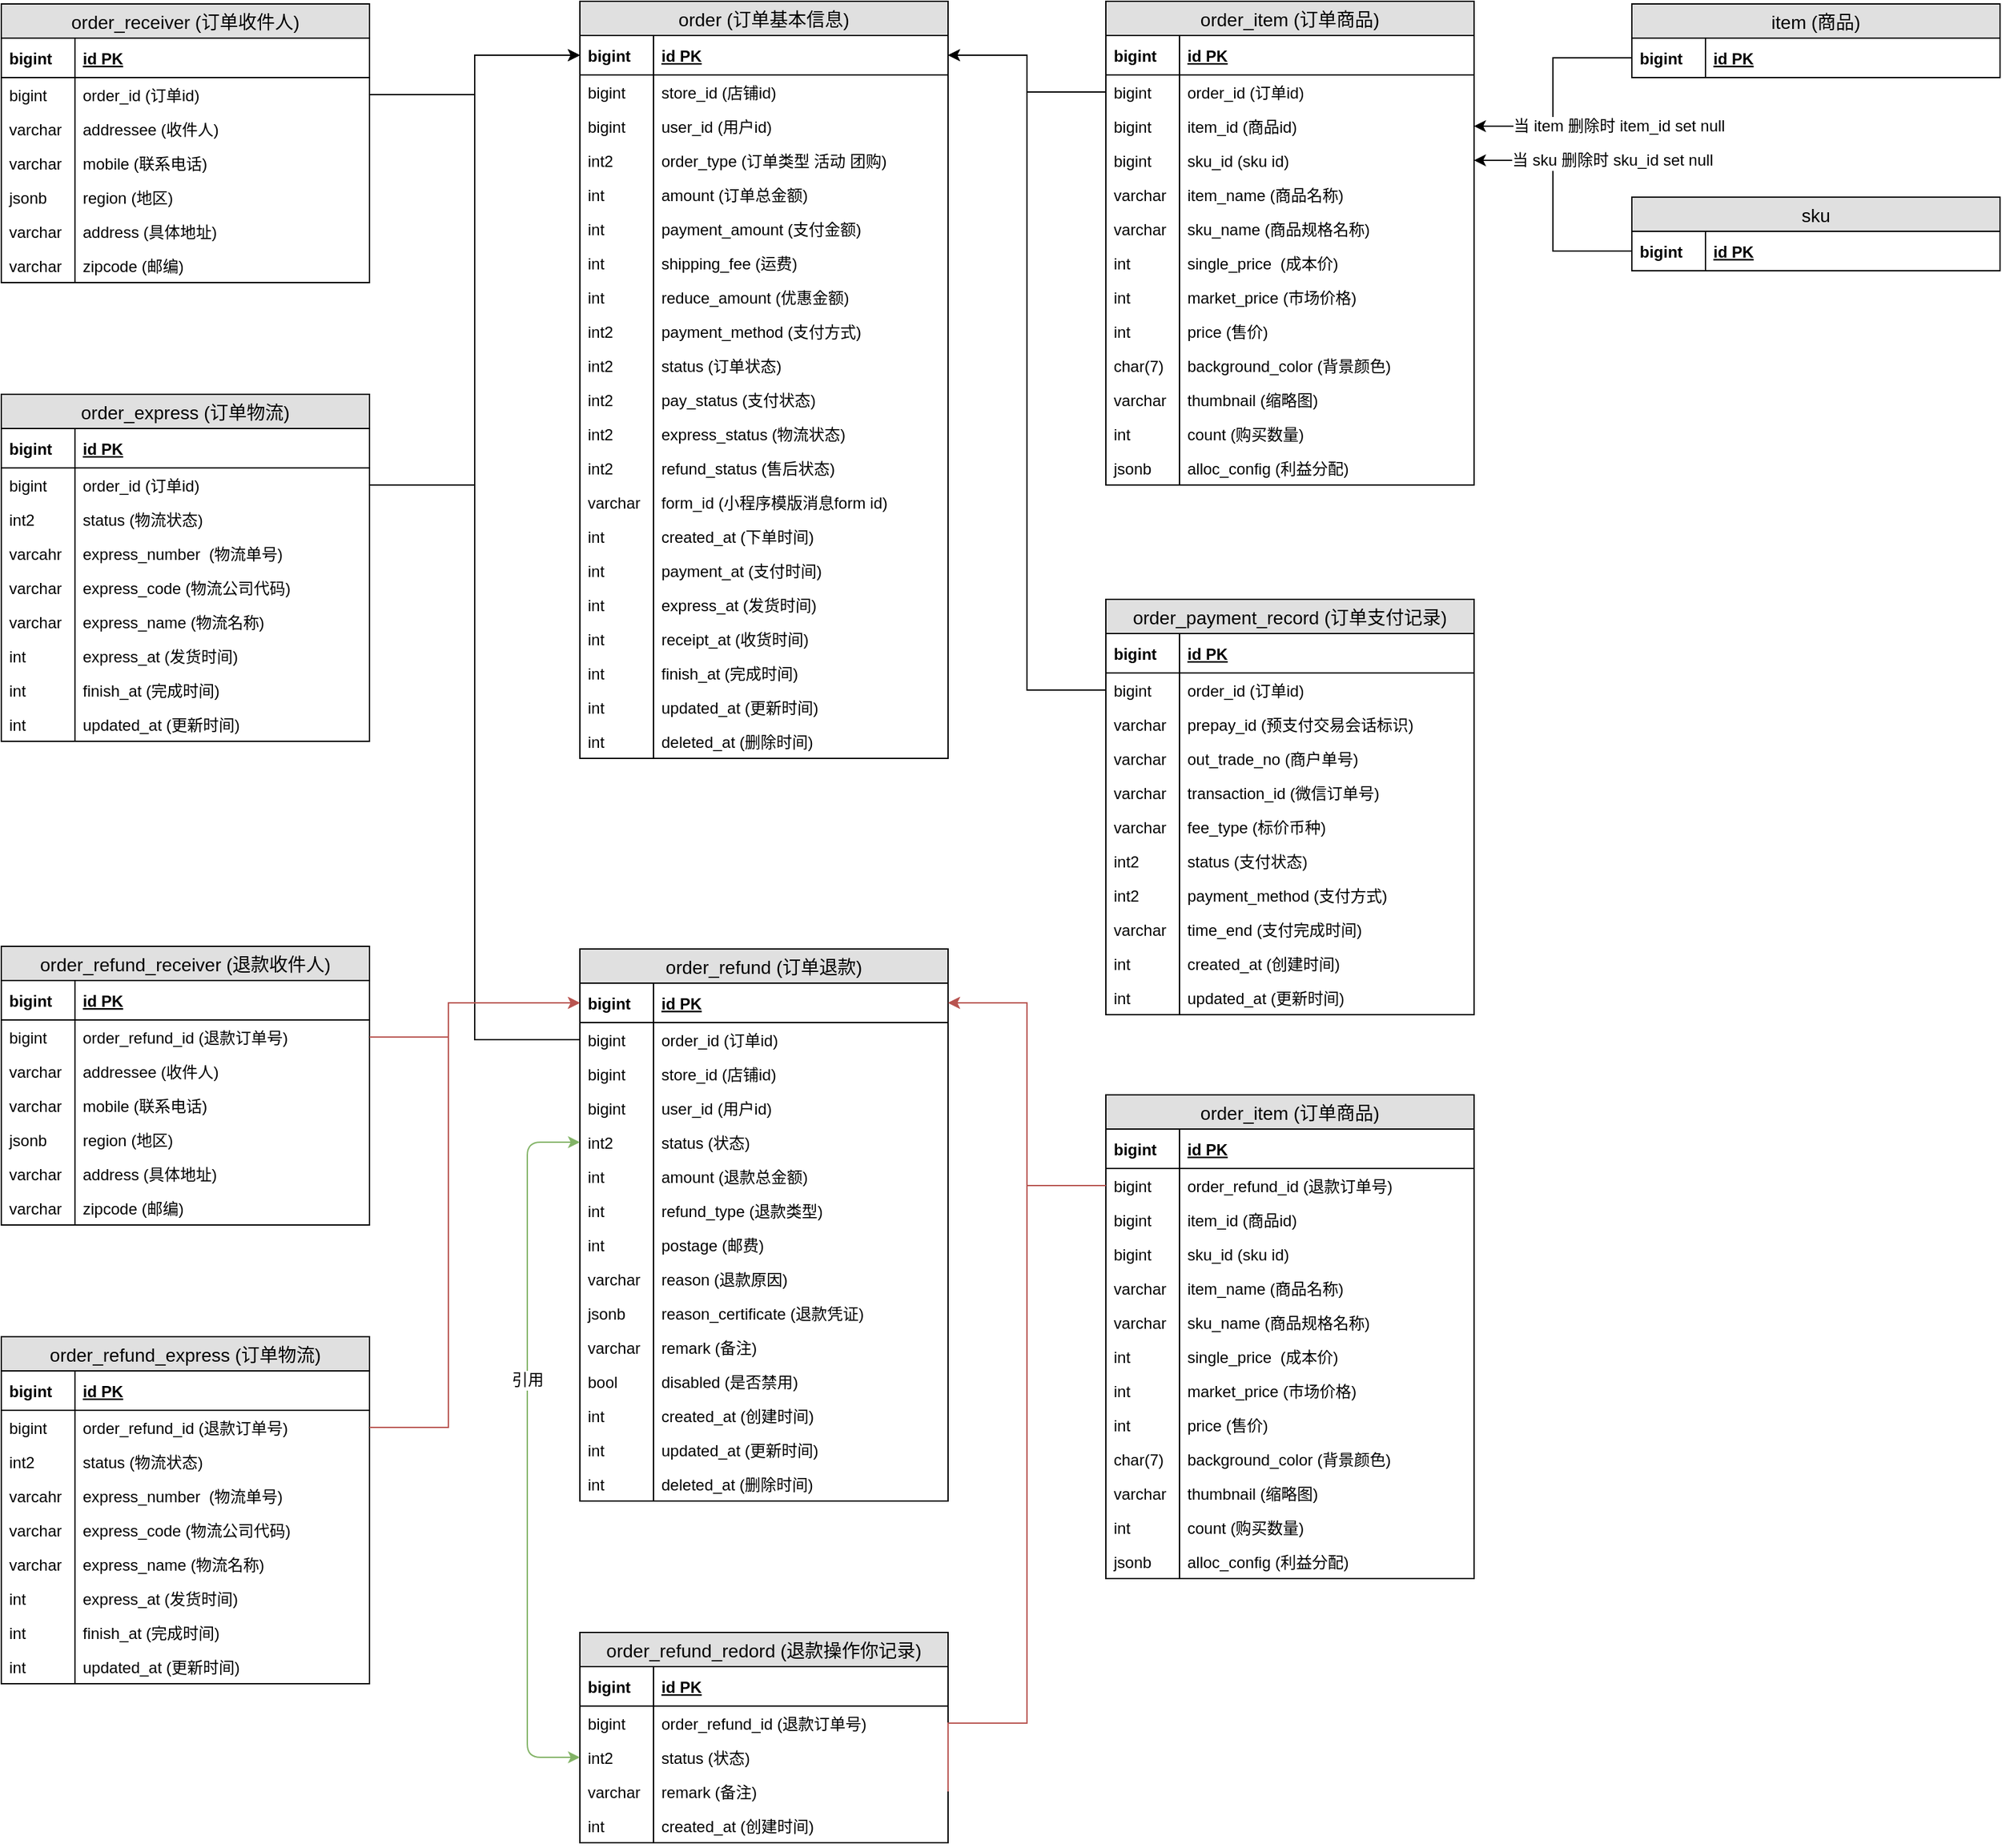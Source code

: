 <mxfile version="10.9.0" type="github"><diagram id="6Z4-kFz3CPuQrP3h0tBV" name="第 1 页"><mxGraphModel dx="2225" dy="796" grid="1" gridSize="10" guides="1" tooltips="1" connect="1" arrows="1" fold="1" page="1" pageScale="1" pageWidth="827" pageHeight="1169" math="0" shadow="0"><root><mxCell id="0"/><mxCell id="1" parent="0"/><mxCell id="w6Spw0afI-KrYOKZwxsW-1" value="order (订单基本信息)" style="swimlane;fontStyle=0;childLayout=stackLayout;horizontal=1;startSize=26;fillColor=#e0e0e0;horizontalStack=0;resizeParent=1;resizeParentMax=0;resizeLast=0;collapsible=1;marginBottom=0;swimlaneFillColor=#ffffff;align=center;fontSize=14;" vertex="1" parent="1"><mxGeometry x="280" y="80" width="280" height="576" as="geometry"/></mxCell><mxCell id="w6Spw0afI-KrYOKZwxsW-2" value="id PK" style="shape=partialRectangle;top=0;left=0;right=0;bottom=1;align=left;verticalAlign=middle;fillColor=none;spacingLeft=60;spacingRight=4;overflow=hidden;rotatable=0;points=[[0,0.5],[1,0.5]];portConstraint=eastwest;dropTarget=0;fontStyle=5;fontSize=12;" vertex="1" parent="w6Spw0afI-KrYOKZwxsW-1"><mxGeometry y="26" width="280" height="30" as="geometry"/></mxCell><mxCell id="w6Spw0afI-KrYOKZwxsW-3" value="bigint" style="shape=partialRectangle;fontStyle=1;top=0;left=0;bottom=0;fillColor=none;align=left;verticalAlign=middle;spacingLeft=4;spacingRight=4;overflow=hidden;rotatable=0;points=[];portConstraint=eastwest;part=1;fontSize=12;" vertex="1" connectable="0" parent="w6Spw0afI-KrYOKZwxsW-2"><mxGeometry width="56" height="30" as="geometry"/></mxCell><mxCell id="w6Spw0afI-KrYOKZwxsW-4" value="store_id (店铺id)" style="shape=partialRectangle;top=0;left=0;right=0;bottom=0;align=left;verticalAlign=top;fillColor=none;spacingLeft=60;spacingRight=4;overflow=hidden;rotatable=0;points=[[0,0.5],[1,0.5]];portConstraint=eastwest;dropTarget=0;fontSize=12;" vertex="1" parent="w6Spw0afI-KrYOKZwxsW-1"><mxGeometry y="56" width="280" height="26" as="geometry"/></mxCell><mxCell id="w6Spw0afI-KrYOKZwxsW-5" value="bigint" style="shape=partialRectangle;top=0;left=0;bottom=0;fillColor=none;align=left;verticalAlign=top;spacingLeft=4;spacingRight=4;overflow=hidden;rotatable=0;points=[];portConstraint=eastwest;part=1;fontSize=12;" vertex="1" connectable="0" parent="w6Spw0afI-KrYOKZwxsW-4"><mxGeometry width="56" height="26" as="geometry"/></mxCell><mxCell id="w6Spw0afI-KrYOKZwxsW-32" value="user_id (用户id)" style="shape=partialRectangle;top=0;left=0;right=0;bottom=0;align=left;verticalAlign=top;fillColor=none;spacingLeft=60;spacingRight=4;overflow=hidden;rotatable=0;points=[[0,0.5],[1,0.5]];portConstraint=eastwest;dropTarget=0;fontSize=12;" vertex="1" parent="w6Spw0afI-KrYOKZwxsW-1"><mxGeometry y="82" width="280" height="26" as="geometry"/></mxCell><mxCell id="w6Spw0afI-KrYOKZwxsW-33" value="bigint" style="shape=partialRectangle;top=0;left=0;bottom=0;fillColor=none;align=left;verticalAlign=top;spacingLeft=4;spacingRight=4;overflow=hidden;rotatable=0;points=[];portConstraint=eastwest;part=1;fontSize=12;" vertex="1" connectable="0" parent="w6Spw0afI-KrYOKZwxsW-32"><mxGeometry width="56" height="26" as="geometry"/></mxCell><mxCell id="w6Spw0afI-KrYOKZwxsW-68" value="order_type (订单类型 活动 团购)" style="shape=partialRectangle;top=0;left=0;right=0;bottom=0;align=left;verticalAlign=top;fillColor=none;spacingLeft=60;spacingRight=4;overflow=hidden;rotatable=0;points=[[0,0.5],[1,0.5]];portConstraint=eastwest;dropTarget=0;fontSize=12;" vertex="1" parent="w6Spw0afI-KrYOKZwxsW-1"><mxGeometry y="108" width="280" height="26" as="geometry"/></mxCell><mxCell id="w6Spw0afI-KrYOKZwxsW-69" value="int2" style="shape=partialRectangle;top=0;left=0;bottom=0;fillColor=none;align=left;verticalAlign=top;spacingLeft=4;spacingRight=4;overflow=hidden;rotatable=0;points=[];portConstraint=eastwest;part=1;fontSize=12;" vertex="1" connectable="0" parent="w6Spw0afI-KrYOKZwxsW-68"><mxGeometry width="56" height="26" as="geometry"/></mxCell><mxCell id="w6Spw0afI-KrYOKZwxsW-20" value="amount (订单总金额)" style="shape=partialRectangle;top=0;left=0;right=0;bottom=0;align=left;verticalAlign=top;fillColor=none;spacingLeft=60;spacingRight=4;overflow=hidden;rotatable=0;points=[[0,0.5],[1,0.5]];portConstraint=eastwest;dropTarget=0;fontSize=12;" vertex="1" parent="w6Spw0afI-KrYOKZwxsW-1"><mxGeometry y="134" width="280" height="26" as="geometry"/></mxCell><mxCell id="w6Spw0afI-KrYOKZwxsW-21" value="int" style="shape=partialRectangle;top=0;left=0;bottom=0;fillColor=none;align=left;verticalAlign=top;spacingLeft=4;spacingRight=4;overflow=hidden;rotatable=0;points=[];portConstraint=eastwest;part=1;fontSize=12;" vertex="1" connectable="0" parent="w6Spw0afI-KrYOKZwxsW-20"><mxGeometry width="56" height="26" as="geometry"/></mxCell><mxCell id="w6Spw0afI-KrYOKZwxsW-36" value="payment_amount (支付金额)" style="shape=partialRectangle;top=0;left=0;right=0;bottom=0;align=left;verticalAlign=top;fillColor=none;spacingLeft=60;spacingRight=4;overflow=hidden;rotatable=0;points=[[0,0.5],[1,0.5]];portConstraint=eastwest;dropTarget=0;fontSize=12;" vertex="1" parent="w6Spw0afI-KrYOKZwxsW-1"><mxGeometry y="160" width="280" height="26" as="geometry"/></mxCell><mxCell id="w6Spw0afI-KrYOKZwxsW-37" value="int" style="shape=partialRectangle;top=0;left=0;bottom=0;fillColor=none;align=left;verticalAlign=top;spacingLeft=4;spacingRight=4;overflow=hidden;rotatable=0;points=[];portConstraint=eastwest;part=1;fontSize=12;" vertex="1" connectable="0" parent="w6Spw0afI-KrYOKZwxsW-36"><mxGeometry width="56" height="26" as="geometry"/></mxCell><mxCell id="w6Spw0afI-KrYOKZwxsW-38" value="shipping_fee (运费)" style="shape=partialRectangle;top=0;left=0;right=0;bottom=0;align=left;verticalAlign=top;fillColor=none;spacingLeft=60;spacingRight=4;overflow=hidden;rotatable=0;points=[[0,0.5],[1,0.5]];portConstraint=eastwest;dropTarget=0;fontSize=12;" vertex="1" parent="w6Spw0afI-KrYOKZwxsW-1"><mxGeometry y="186" width="280" height="26" as="geometry"/></mxCell><mxCell id="w6Spw0afI-KrYOKZwxsW-39" value="int" style="shape=partialRectangle;top=0;left=0;bottom=0;fillColor=none;align=left;verticalAlign=top;spacingLeft=4;spacingRight=4;overflow=hidden;rotatable=0;points=[];portConstraint=eastwest;part=1;fontSize=12;" vertex="1" connectable="0" parent="w6Spw0afI-KrYOKZwxsW-38"><mxGeometry width="56" height="26" as="geometry"/></mxCell><mxCell id="w6Spw0afI-KrYOKZwxsW-40" value="reduce_amount (优惠金额)" style="shape=partialRectangle;top=0;left=0;right=0;bottom=0;align=left;verticalAlign=top;fillColor=none;spacingLeft=60;spacingRight=4;overflow=hidden;rotatable=0;points=[[0,0.5],[1,0.5]];portConstraint=eastwest;dropTarget=0;fontSize=12;" vertex="1" parent="w6Spw0afI-KrYOKZwxsW-1"><mxGeometry y="212" width="280" height="26" as="geometry"/></mxCell><mxCell id="w6Spw0afI-KrYOKZwxsW-41" value="int" style="shape=partialRectangle;top=0;left=0;bottom=0;fillColor=none;align=left;verticalAlign=top;spacingLeft=4;spacingRight=4;overflow=hidden;rotatable=0;points=[];portConstraint=eastwest;part=1;fontSize=12;" vertex="1" connectable="0" parent="w6Spw0afI-KrYOKZwxsW-40"><mxGeometry width="56" height="26" as="geometry"/></mxCell><mxCell id="w6Spw0afI-KrYOKZwxsW-14" value="payment_method (支付方式)" style="shape=partialRectangle;top=0;left=0;right=0;bottom=0;align=left;verticalAlign=top;fillColor=none;spacingLeft=60;spacingRight=4;overflow=hidden;rotatable=0;points=[[0,0.5],[1,0.5]];portConstraint=eastwest;dropTarget=0;fontSize=12;" vertex="1" parent="w6Spw0afI-KrYOKZwxsW-1"><mxGeometry y="238" width="280" height="26" as="geometry"/></mxCell><mxCell id="w6Spw0afI-KrYOKZwxsW-15" value="int2" style="shape=partialRectangle;top=0;left=0;bottom=0;fillColor=none;align=left;verticalAlign=top;spacingLeft=4;spacingRight=4;overflow=hidden;rotatable=0;points=[];portConstraint=eastwest;part=1;fontSize=12;" vertex="1" connectable="0" parent="w6Spw0afI-KrYOKZwxsW-14"><mxGeometry width="56" height="26" as="geometry"/></mxCell><mxCell id="w6Spw0afI-KrYOKZwxsW-34" value="status (订单状态)" style="shape=partialRectangle;top=0;left=0;right=0;bottom=0;align=left;verticalAlign=top;fillColor=none;spacingLeft=60;spacingRight=4;overflow=hidden;rotatable=0;points=[[0,0.5],[1,0.5]];portConstraint=eastwest;dropTarget=0;fontSize=12;" vertex="1" parent="w6Spw0afI-KrYOKZwxsW-1"><mxGeometry y="264" width="280" height="26" as="geometry"/></mxCell><mxCell id="w6Spw0afI-KrYOKZwxsW-35" value="int2" style="shape=partialRectangle;top=0;left=0;bottom=0;fillColor=none;align=left;verticalAlign=top;spacingLeft=4;spacingRight=4;overflow=hidden;rotatable=0;points=[];portConstraint=eastwest;part=1;fontSize=12;" vertex="1" connectable="0" parent="w6Spw0afI-KrYOKZwxsW-34"><mxGeometry width="56" height="26" as="geometry"/></mxCell><mxCell id="w6Spw0afI-KrYOKZwxsW-16" value="pay_status (支付状态)" style="shape=partialRectangle;top=0;left=0;right=0;bottom=0;align=left;verticalAlign=top;fillColor=none;spacingLeft=60;spacingRight=4;overflow=hidden;rotatable=0;points=[[0,0.5],[1,0.5]];portConstraint=eastwest;dropTarget=0;fontSize=12;" vertex="1" parent="w6Spw0afI-KrYOKZwxsW-1"><mxGeometry y="290" width="280" height="26" as="geometry"/></mxCell><mxCell id="w6Spw0afI-KrYOKZwxsW-17" value="int2" style="shape=partialRectangle;top=0;left=0;bottom=0;fillColor=none;align=left;verticalAlign=top;spacingLeft=4;spacingRight=4;overflow=hidden;rotatable=0;points=[];portConstraint=eastwest;part=1;fontSize=12;" vertex="1" connectable="0" parent="w6Spw0afI-KrYOKZwxsW-16"><mxGeometry width="56" height="26" as="geometry"/></mxCell><mxCell id="w6Spw0afI-KrYOKZwxsW-18" value="express_status (物流状态)" style="shape=partialRectangle;top=0;left=0;right=0;bottom=0;align=left;verticalAlign=top;fillColor=none;spacingLeft=60;spacingRight=4;overflow=hidden;rotatable=0;points=[[0,0.5],[1,0.5]];portConstraint=eastwest;dropTarget=0;fontSize=12;" vertex="1" parent="w6Spw0afI-KrYOKZwxsW-1"><mxGeometry y="316" width="280" height="26" as="geometry"/></mxCell><mxCell id="w6Spw0afI-KrYOKZwxsW-19" value="int2" style="shape=partialRectangle;top=0;left=0;bottom=0;fillColor=none;align=left;verticalAlign=top;spacingLeft=4;spacingRight=4;overflow=hidden;rotatable=0;points=[];portConstraint=eastwest;part=1;fontSize=12;" vertex="1" connectable="0" parent="w6Spw0afI-KrYOKZwxsW-18"><mxGeometry width="56" height="26" as="geometry"/></mxCell><mxCell id="w6Spw0afI-KrYOKZwxsW-30" value="refund_status (售后状态)" style="shape=partialRectangle;top=0;left=0;right=0;bottom=0;align=left;verticalAlign=top;fillColor=none;spacingLeft=60;spacingRight=4;overflow=hidden;rotatable=0;points=[[0,0.5],[1,0.5]];portConstraint=eastwest;dropTarget=0;fontSize=12;" vertex="1" parent="w6Spw0afI-KrYOKZwxsW-1"><mxGeometry y="342" width="280" height="26" as="geometry"/></mxCell><mxCell id="w6Spw0afI-KrYOKZwxsW-31" value="int2" style="shape=partialRectangle;top=0;left=0;bottom=0;fillColor=none;align=left;verticalAlign=top;spacingLeft=4;spacingRight=4;overflow=hidden;rotatable=0;points=[];portConstraint=eastwest;part=1;fontSize=12;" vertex="1" connectable="0" parent="w6Spw0afI-KrYOKZwxsW-30"><mxGeometry width="56" height="26" as="geometry"/></mxCell><mxCell id="w6Spw0afI-KrYOKZwxsW-79" value="form_id (小程序模版消息form id)" style="shape=partialRectangle;top=0;left=0;right=0;bottom=0;align=left;verticalAlign=top;fillColor=none;spacingLeft=60;spacingRight=4;overflow=hidden;rotatable=0;points=[[0,0.5],[1,0.5]];portConstraint=eastwest;dropTarget=0;fontSize=12;" vertex="1" parent="w6Spw0afI-KrYOKZwxsW-1"><mxGeometry y="368" width="280" height="26" as="geometry"/></mxCell><mxCell id="w6Spw0afI-KrYOKZwxsW-80" value="varchar" style="shape=partialRectangle;top=0;left=0;bottom=0;fillColor=none;align=left;verticalAlign=top;spacingLeft=4;spacingRight=4;overflow=hidden;rotatable=0;points=[];portConstraint=eastwest;part=1;fontSize=12;" vertex="1" connectable="0" parent="w6Spw0afI-KrYOKZwxsW-79"><mxGeometry width="56" height="26" as="geometry"/></mxCell><mxCell id="w6Spw0afI-KrYOKZwxsW-8" value="created_at (下单时间)" style="shape=partialRectangle;top=0;left=0;right=0;bottom=0;align=left;verticalAlign=top;fillColor=none;spacingLeft=60;spacingRight=4;overflow=hidden;rotatable=0;points=[[0,0.5],[1,0.5]];portConstraint=eastwest;dropTarget=0;fontSize=12;" vertex="1" parent="w6Spw0afI-KrYOKZwxsW-1"><mxGeometry y="394" width="280" height="26" as="geometry"/></mxCell><mxCell id="w6Spw0afI-KrYOKZwxsW-9" value="int" style="shape=partialRectangle;top=0;left=0;bottom=0;fillColor=none;align=left;verticalAlign=top;spacingLeft=4;spacingRight=4;overflow=hidden;rotatable=0;points=[];portConstraint=eastwest;part=1;fontSize=12;" vertex="1" connectable="0" parent="w6Spw0afI-KrYOKZwxsW-8"><mxGeometry width="56" height="26" as="geometry"/></mxCell><mxCell id="w6Spw0afI-KrYOKZwxsW-22" value="payment_at (支付时间)" style="shape=partialRectangle;top=0;left=0;right=0;bottom=0;align=left;verticalAlign=top;fillColor=none;spacingLeft=60;spacingRight=4;overflow=hidden;rotatable=0;points=[[0,0.5],[1,0.5]];portConstraint=eastwest;dropTarget=0;fontSize=12;" vertex="1" parent="w6Spw0afI-KrYOKZwxsW-1"><mxGeometry y="420" width="280" height="26" as="geometry"/></mxCell><mxCell id="w6Spw0afI-KrYOKZwxsW-23" value="int" style="shape=partialRectangle;top=0;left=0;bottom=0;fillColor=none;align=left;verticalAlign=top;spacingLeft=4;spacingRight=4;overflow=hidden;rotatable=0;points=[];portConstraint=eastwest;part=1;fontSize=12;" vertex="1" connectable="0" parent="w6Spw0afI-KrYOKZwxsW-22"><mxGeometry width="56" height="26" as="geometry"/></mxCell><mxCell id="w6Spw0afI-KrYOKZwxsW-24" value="express_at (发货时间)" style="shape=partialRectangle;top=0;left=0;right=0;bottom=0;align=left;verticalAlign=top;fillColor=none;spacingLeft=60;spacingRight=4;overflow=hidden;rotatable=0;points=[[0,0.5],[1,0.5]];portConstraint=eastwest;dropTarget=0;fontSize=12;" vertex="1" parent="w6Spw0afI-KrYOKZwxsW-1"><mxGeometry y="446" width="280" height="26" as="geometry"/></mxCell><mxCell id="w6Spw0afI-KrYOKZwxsW-25" value="int" style="shape=partialRectangle;top=0;left=0;bottom=0;fillColor=none;align=left;verticalAlign=top;spacingLeft=4;spacingRight=4;overflow=hidden;rotatable=0;points=[];portConstraint=eastwest;part=1;fontSize=12;" vertex="1" connectable="0" parent="w6Spw0afI-KrYOKZwxsW-24"><mxGeometry width="56" height="26" as="geometry"/></mxCell><mxCell id="w6Spw0afI-KrYOKZwxsW-28" value="receipt_at (收货时间)" style="shape=partialRectangle;top=0;left=0;right=0;bottom=0;align=left;verticalAlign=top;fillColor=none;spacingLeft=60;spacingRight=4;overflow=hidden;rotatable=0;points=[[0,0.5],[1,0.5]];portConstraint=eastwest;dropTarget=0;fontSize=12;" vertex="1" parent="w6Spw0afI-KrYOKZwxsW-1"><mxGeometry y="472" width="280" height="26" as="geometry"/></mxCell><mxCell id="w6Spw0afI-KrYOKZwxsW-29" value="int" style="shape=partialRectangle;top=0;left=0;bottom=0;fillColor=none;align=left;verticalAlign=top;spacingLeft=4;spacingRight=4;overflow=hidden;rotatable=0;points=[];portConstraint=eastwest;part=1;fontSize=12;" vertex="1" connectable="0" parent="w6Spw0afI-KrYOKZwxsW-28"><mxGeometry width="56" height="26" as="geometry"/></mxCell><mxCell id="w6Spw0afI-KrYOKZwxsW-26" value="finish_at (完成时间)" style="shape=partialRectangle;top=0;left=0;right=0;bottom=0;align=left;verticalAlign=top;fillColor=none;spacingLeft=60;spacingRight=4;overflow=hidden;rotatable=0;points=[[0,0.5],[1,0.5]];portConstraint=eastwest;dropTarget=0;fontSize=12;" vertex="1" parent="w6Spw0afI-KrYOKZwxsW-1"><mxGeometry y="498" width="280" height="26" as="geometry"/></mxCell><mxCell id="w6Spw0afI-KrYOKZwxsW-27" value="int" style="shape=partialRectangle;top=0;left=0;bottom=0;fillColor=none;align=left;verticalAlign=top;spacingLeft=4;spacingRight=4;overflow=hidden;rotatable=0;points=[];portConstraint=eastwest;part=1;fontSize=12;" vertex="1" connectable="0" parent="w6Spw0afI-KrYOKZwxsW-26"><mxGeometry width="56" height="26" as="geometry"/></mxCell><mxCell id="w6Spw0afI-KrYOKZwxsW-10" value="updated_at (更新时间)" style="shape=partialRectangle;top=0;left=0;right=0;bottom=0;align=left;verticalAlign=top;fillColor=none;spacingLeft=60;spacingRight=4;overflow=hidden;rotatable=0;points=[[0,0.5],[1,0.5]];portConstraint=eastwest;dropTarget=0;fontSize=12;" vertex="1" parent="w6Spw0afI-KrYOKZwxsW-1"><mxGeometry y="524" width="280" height="26" as="geometry"/></mxCell><mxCell id="w6Spw0afI-KrYOKZwxsW-11" value="int" style="shape=partialRectangle;top=0;left=0;bottom=0;fillColor=none;align=left;verticalAlign=top;spacingLeft=4;spacingRight=4;overflow=hidden;rotatable=0;points=[];portConstraint=eastwest;part=1;fontSize=12;" vertex="1" connectable="0" parent="w6Spw0afI-KrYOKZwxsW-10"><mxGeometry width="56" height="26" as="geometry"/></mxCell><mxCell id="w6Spw0afI-KrYOKZwxsW-12" value="deleted_at (删除时间)" style="shape=partialRectangle;top=0;left=0;right=0;bottom=0;align=left;verticalAlign=top;fillColor=none;spacingLeft=60;spacingRight=4;overflow=hidden;rotatable=0;points=[[0,0.5],[1,0.5]];portConstraint=eastwest;dropTarget=0;fontSize=12;" vertex="1" parent="w6Spw0afI-KrYOKZwxsW-1"><mxGeometry y="550" width="280" height="26" as="geometry"/></mxCell><mxCell id="w6Spw0afI-KrYOKZwxsW-13" value="int" style="shape=partialRectangle;top=0;left=0;bottom=0;fillColor=none;align=left;verticalAlign=top;spacingLeft=4;spacingRight=4;overflow=hidden;rotatable=0;points=[];portConstraint=eastwest;part=1;fontSize=12;" vertex="1" connectable="0" parent="w6Spw0afI-KrYOKZwxsW-12"><mxGeometry width="56" height="26" as="geometry"/></mxCell><mxCell id="w6Spw0afI-KrYOKZwxsW-42" value="order_receiver (订单收件人)" style="swimlane;fontStyle=0;childLayout=stackLayout;horizontal=1;startSize=26;fillColor=#e0e0e0;horizontalStack=0;resizeParent=1;resizeParentMax=0;resizeLast=0;collapsible=1;marginBottom=0;swimlaneFillColor=#ffffff;align=center;fontSize=14;" vertex="1" parent="1"><mxGeometry x="-160" y="82" width="280" height="212" as="geometry"/></mxCell><mxCell id="w6Spw0afI-KrYOKZwxsW-43" value="id PK" style="shape=partialRectangle;top=0;left=0;right=0;bottom=1;align=left;verticalAlign=middle;fillColor=none;spacingLeft=60;spacingRight=4;overflow=hidden;rotatable=0;points=[[0,0.5],[1,0.5]];portConstraint=eastwest;dropTarget=0;fontStyle=5;fontSize=12;" vertex="1" parent="w6Spw0afI-KrYOKZwxsW-42"><mxGeometry y="26" width="280" height="30" as="geometry"/></mxCell><mxCell id="w6Spw0afI-KrYOKZwxsW-44" value="bigint" style="shape=partialRectangle;fontStyle=1;top=0;left=0;bottom=0;fillColor=none;align=left;verticalAlign=middle;spacingLeft=4;spacingRight=4;overflow=hidden;rotatable=0;points=[];portConstraint=eastwest;part=1;fontSize=12;" vertex="1" connectable="0" parent="w6Spw0afI-KrYOKZwxsW-43"><mxGeometry width="56" height="30" as="geometry"/></mxCell><mxCell id="w6Spw0afI-KrYOKZwxsW-45" value="order_id (订单id)" style="shape=partialRectangle;top=0;left=0;right=0;bottom=0;align=left;verticalAlign=top;fillColor=none;spacingLeft=60;spacingRight=4;overflow=hidden;rotatable=0;points=[[0,0.5],[1,0.5]];portConstraint=eastwest;dropTarget=0;fontSize=12;" vertex="1" parent="w6Spw0afI-KrYOKZwxsW-42"><mxGeometry y="56" width="280" height="26" as="geometry"/></mxCell><mxCell id="w6Spw0afI-KrYOKZwxsW-46" value="bigint" style="shape=partialRectangle;top=0;left=0;bottom=0;fillColor=none;align=left;verticalAlign=top;spacingLeft=4;spacingRight=4;overflow=hidden;rotatable=0;points=[];portConstraint=eastwest;part=1;fontSize=12;" vertex="1" connectable="0" parent="w6Spw0afI-KrYOKZwxsW-45"><mxGeometry width="56" height="26" as="geometry"/></mxCell><mxCell id="w6Spw0afI-KrYOKZwxsW-47" value="addressee (收件人)" style="shape=partialRectangle;top=0;left=0;right=0;bottom=0;align=left;verticalAlign=top;fillColor=none;spacingLeft=60;spacingRight=4;overflow=hidden;rotatable=0;points=[[0,0.5],[1,0.5]];portConstraint=eastwest;dropTarget=0;fontSize=12;" vertex="1" parent="w6Spw0afI-KrYOKZwxsW-42"><mxGeometry y="82" width="280" height="26" as="geometry"/></mxCell><mxCell id="w6Spw0afI-KrYOKZwxsW-48" value="varchar" style="shape=partialRectangle;top=0;left=0;bottom=0;fillColor=none;align=left;verticalAlign=top;spacingLeft=4;spacingRight=4;overflow=hidden;rotatable=0;points=[];portConstraint=eastwest;part=1;fontSize=12;" vertex="1" connectable="0" parent="w6Spw0afI-KrYOKZwxsW-47"><mxGeometry width="56" height="26" as="geometry"/></mxCell><mxCell id="w6Spw0afI-KrYOKZwxsW-71" value="mobile (联系电话)" style="shape=partialRectangle;top=0;left=0;right=0;bottom=0;align=left;verticalAlign=top;fillColor=none;spacingLeft=60;spacingRight=4;overflow=hidden;rotatable=0;points=[[0,0.5],[1,0.5]];portConstraint=eastwest;dropTarget=0;fontSize=12;" vertex="1" parent="w6Spw0afI-KrYOKZwxsW-42"><mxGeometry y="108" width="280" height="26" as="geometry"/></mxCell><mxCell id="w6Spw0afI-KrYOKZwxsW-72" value="varchar" style="shape=partialRectangle;top=0;left=0;bottom=0;fillColor=none;align=left;verticalAlign=top;spacingLeft=4;spacingRight=4;overflow=hidden;rotatable=0;points=[];portConstraint=eastwest;part=1;fontSize=12;" vertex="1" connectable="0" parent="w6Spw0afI-KrYOKZwxsW-71"><mxGeometry width="56" height="26" as="geometry"/></mxCell><mxCell id="w6Spw0afI-KrYOKZwxsW-73" value="region (地区)" style="shape=partialRectangle;top=0;left=0;right=0;bottom=0;align=left;verticalAlign=top;fillColor=none;spacingLeft=60;spacingRight=4;overflow=hidden;rotatable=0;points=[[0,0.5],[1,0.5]];portConstraint=eastwest;dropTarget=0;fontSize=12;" vertex="1" parent="w6Spw0afI-KrYOKZwxsW-42"><mxGeometry y="134" width="280" height="26" as="geometry"/></mxCell><mxCell id="w6Spw0afI-KrYOKZwxsW-74" value="jsonb" style="shape=partialRectangle;top=0;left=0;bottom=0;fillColor=none;align=left;verticalAlign=top;spacingLeft=4;spacingRight=4;overflow=hidden;rotatable=0;points=[];portConstraint=eastwest;part=1;fontSize=12;" vertex="1" connectable="0" parent="w6Spw0afI-KrYOKZwxsW-73"><mxGeometry width="56" height="26" as="geometry"/></mxCell><mxCell id="w6Spw0afI-KrYOKZwxsW-75" value="address (具体地址)" style="shape=partialRectangle;top=0;left=0;right=0;bottom=0;align=left;verticalAlign=top;fillColor=none;spacingLeft=60;spacingRight=4;overflow=hidden;rotatable=0;points=[[0,0.5],[1,0.5]];portConstraint=eastwest;dropTarget=0;fontSize=12;" vertex="1" parent="w6Spw0afI-KrYOKZwxsW-42"><mxGeometry y="160" width="280" height="26" as="geometry"/></mxCell><mxCell id="w6Spw0afI-KrYOKZwxsW-76" value="varchar" style="shape=partialRectangle;top=0;left=0;bottom=0;fillColor=none;align=left;verticalAlign=top;spacingLeft=4;spacingRight=4;overflow=hidden;rotatable=0;points=[];portConstraint=eastwest;part=1;fontSize=12;" vertex="1" connectable="0" parent="w6Spw0afI-KrYOKZwxsW-75"><mxGeometry width="56" height="26" as="geometry"/></mxCell><mxCell id="w6Spw0afI-KrYOKZwxsW-77" value="zipcode (邮编)" style="shape=partialRectangle;top=0;left=0;right=0;bottom=0;align=left;verticalAlign=top;fillColor=none;spacingLeft=60;spacingRight=4;overflow=hidden;rotatable=0;points=[[0,0.5],[1,0.5]];portConstraint=eastwest;dropTarget=0;fontSize=12;" vertex="1" parent="w6Spw0afI-KrYOKZwxsW-42"><mxGeometry y="186" width="280" height="26" as="geometry"/></mxCell><mxCell id="w6Spw0afI-KrYOKZwxsW-78" value="varchar" style="shape=partialRectangle;top=0;left=0;bottom=0;fillColor=none;align=left;verticalAlign=top;spacingLeft=4;spacingRight=4;overflow=hidden;rotatable=0;points=[];portConstraint=eastwest;part=1;fontSize=12;" vertex="1" connectable="0" parent="w6Spw0afI-KrYOKZwxsW-77"><mxGeometry width="56" height="26" as="geometry"/></mxCell><mxCell id="w6Spw0afI-KrYOKZwxsW-55" value="order_item (订单商品)" style="swimlane;fontStyle=0;childLayout=stackLayout;horizontal=1;startSize=26;fillColor=#e0e0e0;horizontalStack=0;resizeParent=1;resizeParentMax=0;resizeLast=0;collapsible=1;marginBottom=0;swimlaneFillColor=#ffffff;align=center;fontSize=14;" vertex="1" parent="1"><mxGeometry x="680" y="80" width="280" height="368" as="geometry"/></mxCell><mxCell id="w6Spw0afI-KrYOKZwxsW-56" value="id PK" style="shape=partialRectangle;top=0;left=0;right=0;bottom=1;align=left;verticalAlign=middle;fillColor=none;spacingLeft=60;spacingRight=4;overflow=hidden;rotatable=0;points=[[0,0.5],[1,0.5]];portConstraint=eastwest;dropTarget=0;fontStyle=5;fontSize=12;" vertex="1" parent="w6Spw0afI-KrYOKZwxsW-55"><mxGeometry y="26" width="280" height="30" as="geometry"/></mxCell><mxCell id="w6Spw0afI-KrYOKZwxsW-57" value="bigint" style="shape=partialRectangle;fontStyle=1;top=0;left=0;bottom=0;fillColor=none;align=left;verticalAlign=middle;spacingLeft=4;spacingRight=4;overflow=hidden;rotatable=0;points=[];portConstraint=eastwest;part=1;fontSize=12;" vertex="1" connectable="0" parent="w6Spw0afI-KrYOKZwxsW-56"><mxGeometry width="56" height="30" as="geometry"/></mxCell><mxCell id="w6Spw0afI-KrYOKZwxsW-93" value="order_id (订单id)" style="shape=partialRectangle;top=0;left=0;right=0;bottom=0;align=left;verticalAlign=top;fillColor=none;spacingLeft=60;spacingRight=4;overflow=hidden;rotatable=0;points=[[0,0.5],[1,0.5]];portConstraint=eastwest;dropTarget=0;fontSize=12;" vertex="1" parent="w6Spw0afI-KrYOKZwxsW-55"><mxGeometry y="56" width="280" height="26" as="geometry"/></mxCell><mxCell id="w6Spw0afI-KrYOKZwxsW-94" value="bigint" style="shape=partialRectangle;top=0;left=0;bottom=0;fillColor=none;align=left;verticalAlign=top;spacingLeft=4;spacingRight=4;overflow=hidden;rotatable=0;points=[];portConstraint=eastwest;part=1;fontSize=12;" vertex="1" connectable="0" parent="w6Spw0afI-KrYOKZwxsW-93"><mxGeometry width="56" height="26" as="geometry"/></mxCell><mxCell id="w6Spw0afI-KrYOKZwxsW-58" value="item_id (商品id)" style="shape=partialRectangle;top=0;left=0;right=0;bottom=0;align=left;verticalAlign=top;fillColor=none;spacingLeft=60;spacingRight=4;overflow=hidden;rotatable=0;points=[[0,0.5],[1,0.5]];portConstraint=eastwest;dropTarget=0;fontSize=12;" vertex="1" parent="w6Spw0afI-KrYOKZwxsW-55"><mxGeometry y="82" width="280" height="26" as="geometry"/></mxCell><mxCell id="w6Spw0afI-KrYOKZwxsW-59" value="bigint" style="shape=partialRectangle;top=0;left=0;bottom=0;fillColor=none;align=left;verticalAlign=top;spacingLeft=4;spacingRight=4;overflow=hidden;rotatable=0;points=[];portConstraint=eastwest;part=1;fontSize=12;" vertex="1" connectable="0" parent="w6Spw0afI-KrYOKZwxsW-58"><mxGeometry width="56" height="26" as="geometry"/></mxCell><mxCell id="w6Spw0afI-KrYOKZwxsW-96" value="sku_id (sku id)" style="shape=partialRectangle;top=0;left=0;right=0;bottom=0;align=left;verticalAlign=top;fillColor=none;spacingLeft=60;spacingRight=4;overflow=hidden;rotatable=0;points=[[0,0.5],[1,0.5]];portConstraint=eastwest;dropTarget=0;fontSize=12;" vertex="1" parent="w6Spw0afI-KrYOKZwxsW-55"><mxGeometry y="108" width="280" height="26" as="geometry"/></mxCell><mxCell id="w6Spw0afI-KrYOKZwxsW-97" value="bigint" style="shape=partialRectangle;top=0;left=0;bottom=0;fillColor=none;align=left;verticalAlign=top;spacingLeft=4;spacingRight=4;overflow=hidden;rotatable=0;points=[];portConstraint=eastwest;part=1;fontSize=12;" vertex="1" connectable="0" parent="w6Spw0afI-KrYOKZwxsW-96"><mxGeometry width="56" height="26" as="geometry"/></mxCell><mxCell id="w6Spw0afI-KrYOKZwxsW-98" value="item_name (商品名称)" style="shape=partialRectangle;top=0;left=0;right=0;bottom=0;align=left;verticalAlign=top;fillColor=none;spacingLeft=60;spacingRight=4;overflow=hidden;rotatable=0;points=[[0,0.5],[1,0.5]];portConstraint=eastwest;dropTarget=0;fontSize=12;" vertex="1" parent="w6Spw0afI-KrYOKZwxsW-55"><mxGeometry y="134" width="280" height="26" as="geometry"/></mxCell><mxCell id="w6Spw0afI-KrYOKZwxsW-99" value="varchar" style="shape=partialRectangle;top=0;left=0;bottom=0;fillColor=none;align=left;verticalAlign=top;spacingLeft=4;spacingRight=4;overflow=hidden;rotatable=0;points=[];portConstraint=eastwest;part=1;fontSize=12;" vertex="1" connectable="0" parent="w6Spw0afI-KrYOKZwxsW-98"><mxGeometry width="56" height="26" as="geometry"/></mxCell><mxCell id="w6Spw0afI-KrYOKZwxsW-100" value="sku_name (商品规格名称)" style="shape=partialRectangle;top=0;left=0;right=0;bottom=0;align=left;verticalAlign=top;fillColor=none;spacingLeft=60;spacingRight=4;overflow=hidden;rotatable=0;points=[[0,0.5],[1,0.5]];portConstraint=eastwest;dropTarget=0;fontSize=12;" vertex="1" parent="w6Spw0afI-KrYOKZwxsW-55"><mxGeometry y="160" width="280" height="26" as="geometry"/></mxCell><mxCell id="w6Spw0afI-KrYOKZwxsW-101" value="varchar" style="shape=partialRectangle;top=0;left=0;bottom=0;fillColor=none;align=left;verticalAlign=top;spacingLeft=4;spacingRight=4;overflow=hidden;rotatable=0;points=[];portConstraint=eastwest;part=1;fontSize=12;" vertex="1" connectable="0" parent="w6Spw0afI-KrYOKZwxsW-100"><mxGeometry width="56" height="26" as="geometry"/></mxCell><mxCell id="w6Spw0afI-KrYOKZwxsW-91" value="single_price  (成本价)" style="shape=partialRectangle;top=0;left=0;right=0;bottom=0;align=left;verticalAlign=top;fillColor=none;spacingLeft=60;spacingRight=4;overflow=hidden;rotatable=0;points=[[0,0.5],[1,0.5]];portConstraint=eastwest;dropTarget=0;fontSize=12;" vertex="1" parent="w6Spw0afI-KrYOKZwxsW-55"><mxGeometry y="186" width="280" height="26" as="geometry"/></mxCell><mxCell id="w6Spw0afI-KrYOKZwxsW-92" value="int" style="shape=partialRectangle;top=0;left=0;bottom=0;fillColor=none;align=left;verticalAlign=top;spacingLeft=4;spacingRight=4;overflow=hidden;rotatable=0;points=[];portConstraint=eastwest;part=1;fontSize=12;" vertex="1" connectable="0" parent="w6Spw0afI-KrYOKZwxsW-91"><mxGeometry width="56" height="26" as="geometry"/></mxCell><mxCell id="w6Spw0afI-KrYOKZwxsW-89" value="market_price (市场价格)" style="shape=partialRectangle;top=0;left=0;right=0;bottom=0;align=left;verticalAlign=top;fillColor=none;spacingLeft=60;spacingRight=4;overflow=hidden;rotatable=0;points=[[0,0.5],[1,0.5]];portConstraint=eastwest;dropTarget=0;fontSize=12;" vertex="1" parent="w6Spw0afI-KrYOKZwxsW-55"><mxGeometry y="212" width="280" height="26" as="geometry"/></mxCell><mxCell id="w6Spw0afI-KrYOKZwxsW-90" value="int" style="shape=partialRectangle;top=0;left=0;bottom=0;fillColor=none;align=left;verticalAlign=top;spacingLeft=4;spacingRight=4;overflow=hidden;rotatable=0;points=[];portConstraint=eastwest;part=1;fontSize=12;" vertex="1" connectable="0" parent="w6Spw0afI-KrYOKZwxsW-89"><mxGeometry width="56" height="26" as="geometry"/></mxCell><mxCell id="w6Spw0afI-KrYOKZwxsW-87" value="price (售价)" style="shape=partialRectangle;top=0;left=0;right=0;bottom=0;align=left;verticalAlign=top;fillColor=none;spacingLeft=60;spacingRight=4;overflow=hidden;rotatable=0;points=[[0,0.5],[1,0.5]];portConstraint=eastwest;dropTarget=0;fontSize=12;" vertex="1" parent="w6Spw0afI-KrYOKZwxsW-55"><mxGeometry y="238" width="280" height="26" as="geometry"/></mxCell><mxCell id="w6Spw0afI-KrYOKZwxsW-88" value="int" style="shape=partialRectangle;top=0;left=0;bottom=0;fillColor=none;align=left;verticalAlign=top;spacingLeft=4;spacingRight=4;overflow=hidden;rotatable=0;points=[];portConstraint=eastwest;part=1;fontSize=12;" vertex="1" connectable="0" parent="w6Spw0afI-KrYOKZwxsW-87"><mxGeometry width="56" height="26" as="geometry"/></mxCell><mxCell id="w6Spw0afI-KrYOKZwxsW-85" value="background_color (背景颜色)" style="shape=partialRectangle;top=0;left=0;right=0;bottom=0;align=left;verticalAlign=top;fillColor=none;spacingLeft=60;spacingRight=4;overflow=hidden;rotatable=0;points=[[0,0.5],[1,0.5]];portConstraint=eastwest;dropTarget=0;fontSize=12;" vertex="1" parent="w6Spw0afI-KrYOKZwxsW-55"><mxGeometry y="264" width="280" height="26" as="geometry"/></mxCell><mxCell id="w6Spw0afI-KrYOKZwxsW-86" value="char(7)" style="shape=partialRectangle;top=0;left=0;bottom=0;fillColor=none;align=left;verticalAlign=top;spacingLeft=4;spacingRight=4;overflow=hidden;rotatable=0;points=[];portConstraint=eastwest;part=1;fontSize=12;" vertex="1" connectable="0" parent="w6Spw0afI-KrYOKZwxsW-85"><mxGeometry width="56" height="26" as="geometry"/></mxCell><mxCell id="w6Spw0afI-KrYOKZwxsW-83" value="thumbnail (缩略图)" style="shape=partialRectangle;top=0;left=0;right=0;bottom=0;align=left;verticalAlign=top;fillColor=none;spacingLeft=60;spacingRight=4;overflow=hidden;rotatable=0;points=[[0,0.5],[1,0.5]];portConstraint=eastwest;dropTarget=0;fontSize=12;" vertex="1" parent="w6Spw0afI-KrYOKZwxsW-55"><mxGeometry y="290" width="280" height="26" as="geometry"/></mxCell><mxCell id="w6Spw0afI-KrYOKZwxsW-84" value="varchar" style="shape=partialRectangle;top=0;left=0;bottom=0;fillColor=none;align=left;verticalAlign=top;spacingLeft=4;spacingRight=4;overflow=hidden;rotatable=0;points=[];portConstraint=eastwest;part=1;fontSize=12;" vertex="1" connectable="0" parent="w6Spw0afI-KrYOKZwxsW-83"><mxGeometry width="56" height="26" as="geometry"/></mxCell><mxCell id="w6Spw0afI-KrYOKZwxsW-102" value="count (购买数量)" style="shape=partialRectangle;top=0;left=0;right=0;bottom=0;align=left;verticalAlign=top;fillColor=none;spacingLeft=60;spacingRight=4;overflow=hidden;rotatable=0;points=[[0,0.5],[1,0.5]];portConstraint=eastwest;dropTarget=0;fontSize=12;" vertex="1" parent="w6Spw0afI-KrYOKZwxsW-55"><mxGeometry y="316" width="280" height="26" as="geometry"/></mxCell><mxCell id="w6Spw0afI-KrYOKZwxsW-103" value="int" style="shape=partialRectangle;top=0;left=0;bottom=0;fillColor=none;align=left;verticalAlign=top;spacingLeft=4;spacingRight=4;overflow=hidden;rotatable=0;points=[];portConstraint=eastwest;part=1;fontSize=12;" vertex="1" connectable="0" parent="w6Spw0afI-KrYOKZwxsW-102"><mxGeometry width="56" height="26" as="geometry"/></mxCell><mxCell id="w6Spw0afI-KrYOKZwxsW-104" value="alloc_config (利益分配)" style="shape=partialRectangle;top=0;left=0;right=0;bottom=0;align=left;verticalAlign=top;fillColor=none;spacingLeft=60;spacingRight=4;overflow=hidden;rotatable=0;points=[[0,0.5],[1,0.5]];portConstraint=eastwest;dropTarget=0;fontSize=12;" vertex="1" parent="w6Spw0afI-KrYOKZwxsW-55"><mxGeometry y="342" width="280" height="26" as="geometry"/></mxCell><mxCell id="w6Spw0afI-KrYOKZwxsW-105" value="jsonb" style="shape=partialRectangle;top=0;left=0;bottom=0;fillColor=none;align=left;verticalAlign=top;spacingLeft=4;spacingRight=4;overflow=hidden;rotatable=0;points=[];portConstraint=eastwest;part=1;fontSize=12;" vertex="1" connectable="0" parent="w6Spw0afI-KrYOKZwxsW-104"><mxGeometry width="56" height="26" as="geometry"/></mxCell><mxCell id="w6Spw0afI-KrYOKZwxsW-70" style="edgeStyle=orthogonalEdgeStyle;rounded=0;orthogonalLoop=1;jettySize=auto;html=1;entryX=0;entryY=0.5;entryDx=0;entryDy=0;" edge="1" parent="1" source="w6Spw0afI-KrYOKZwxsW-45" target="w6Spw0afI-KrYOKZwxsW-2"><mxGeometry relative="1" as="geometry"/></mxCell><mxCell id="w6Spw0afI-KrYOKZwxsW-95" style="edgeStyle=orthogonalEdgeStyle;rounded=0;orthogonalLoop=1;jettySize=auto;html=1;exitX=0;exitY=0.5;exitDx=0;exitDy=0;entryX=1;entryY=0.5;entryDx=0;entryDy=0;" edge="1" parent="1" source="w6Spw0afI-KrYOKZwxsW-93" target="w6Spw0afI-KrYOKZwxsW-2"><mxGeometry relative="1" as="geometry"/></mxCell><mxCell id="w6Spw0afI-KrYOKZwxsW-106" value="item (商品)" style="swimlane;fontStyle=0;childLayout=stackLayout;horizontal=1;startSize=26;fillColor=#e0e0e0;horizontalStack=0;resizeParent=1;resizeParentMax=0;resizeLast=0;collapsible=1;marginBottom=0;swimlaneFillColor=#ffffff;align=center;fontSize=14;" vertex="1" parent="1"><mxGeometry x="1080" y="82" width="280" height="56" as="geometry"/></mxCell><mxCell id="w6Spw0afI-KrYOKZwxsW-107" value="id PK" style="shape=partialRectangle;top=0;left=0;right=0;bottom=1;align=left;verticalAlign=middle;fillColor=none;spacingLeft=60;spacingRight=4;overflow=hidden;rotatable=0;points=[[0,0.5],[1,0.5]];portConstraint=eastwest;dropTarget=0;fontStyle=5;fontSize=12;" vertex="1" parent="w6Spw0afI-KrYOKZwxsW-106"><mxGeometry y="26" width="280" height="30" as="geometry"/></mxCell><mxCell id="w6Spw0afI-KrYOKZwxsW-108" value="bigint" style="shape=partialRectangle;fontStyle=1;top=0;left=0;bottom=0;fillColor=none;align=left;verticalAlign=middle;spacingLeft=4;spacingRight=4;overflow=hidden;rotatable=0;points=[];portConstraint=eastwest;part=1;fontSize=12;" vertex="1" connectable="0" parent="w6Spw0afI-KrYOKZwxsW-107"><mxGeometry width="56" height="30" as="geometry"/></mxCell><mxCell id="w6Spw0afI-KrYOKZwxsW-119" value="sku" style="swimlane;fontStyle=0;childLayout=stackLayout;horizontal=1;startSize=26;fillColor=#e0e0e0;horizontalStack=0;resizeParent=1;resizeParentMax=0;resizeLast=0;collapsible=1;marginBottom=0;swimlaneFillColor=#ffffff;align=center;fontSize=14;" vertex="1" parent="1"><mxGeometry x="1080" y="229" width="280" height="56" as="geometry"/></mxCell><mxCell id="w6Spw0afI-KrYOKZwxsW-120" value="id PK" style="shape=partialRectangle;top=0;left=0;right=0;bottom=1;align=left;verticalAlign=middle;fillColor=none;spacingLeft=60;spacingRight=4;overflow=hidden;rotatable=0;points=[[0,0.5],[1,0.5]];portConstraint=eastwest;dropTarget=0;fontStyle=5;fontSize=12;" vertex="1" parent="w6Spw0afI-KrYOKZwxsW-119"><mxGeometry y="26" width="280" height="30" as="geometry"/></mxCell><mxCell id="w6Spw0afI-KrYOKZwxsW-121" value="bigint" style="shape=partialRectangle;fontStyle=1;top=0;left=0;bottom=0;fillColor=none;align=left;verticalAlign=middle;spacingLeft=4;spacingRight=4;overflow=hidden;rotatable=0;points=[];portConstraint=eastwest;part=1;fontSize=12;" vertex="1" connectable="0" parent="w6Spw0afI-KrYOKZwxsW-120"><mxGeometry width="56" height="30" as="geometry"/></mxCell><mxCell id="w6Spw0afI-KrYOKZwxsW-132" style="edgeStyle=orthogonalEdgeStyle;rounded=0;orthogonalLoop=1;jettySize=auto;html=1;exitX=0;exitY=0.5;exitDx=0;exitDy=0;entryX=1;entryY=0.5;entryDx=0;entryDy=0;" edge="1" parent="1" source="w6Spw0afI-KrYOKZwxsW-120" target="w6Spw0afI-KrYOKZwxsW-96"><mxGeometry relative="1" as="geometry"/></mxCell><mxCell id="w6Spw0afI-KrYOKZwxsW-137" value="当 sku 删除时 sku_id set null" style="text;html=1;resizable=0;points=[];align=center;verticalAlign=middle;labelBackgroundColor=#ffffff;" vertex="1" connectable="0" parent="w6Spw0afI-KrYOKZwxsW-132"><mxGeometry x="0.602" y="1" relative="1" as="geometry"><mxPoint x="67" y="-1" as="offset"/></mxGeometry></mxCell><mxCell id="w6Spw0afI-KrYOKZwxsW-133" style="edgeStyle=orthogonalEdgeStyle;rounded=0;orthogonalLoop=1;jettySize=auto;html=1;exitX=0;exitY=0.5;exitDx=0;exitDy=0;entryX=1;entryY=0.5;entryDx=0;entryDy=0;" edge="1" parent="1" source="w6Spw0afI-KrYOKZwxsW-107" target="w6Spw0afI-KrYOKZwxsW-58"><mxGeometry relative="1" as="geometry"/></mxCell><mxCell id="w6Spw0afI-KrYOKZwxsW-136" value="当 item 删除时 item_id set null" style="text;html=1;resizable=0;points=[];align=center;verticalAlign=middle;labelBackgroundColor=#ffffff;" vertex="1" connectable="0" parent="w6Spw0afI-KrYOKZwxsW-133"><mxGeometry x="0.395" y="1" relative="1" as="geometry"><mxPoint x="58" y="-1" as="offset"/></mxGeometry></mxCell><mxCell id="w6Spw0afI-KrYOKZwxsW-138" value="order_express (订单物流)" style="swimlane;fontStyle=0;childLayout=stackLayout;horizontal=1;startSize=26;fillColor=#e0e0e0;horizontalStack=0;resizeParent=1;resizeParentMax=0;resizeLast=0;collapsible=1;marginBottom=0;swimlaneFillColor=#ffffff;align=center;fontSize=14;" vertex="1" parent="1"><mxGeometry x="-160" y="379" width="280" height="264" as="geometry"/></mxCell><mxCell id="w6Spw0afI-KrYOKZwxsW-139" value="id PK" style="shape=partialRectangle;top=0;left=0;right=0;bottom=1;align=left;verticalAlign=middle;fillColor=none;spacingLeft=60;spacingRight=4;overflow=hidden;rotatable=0;points=[[0,0.5],[1,0.5]];portConstraint=eastwest;dropTarget=0;fontStyle=5;fontSize=12;" vertex="1" parent="w6Spw0afI-KrYOKZwxsW-138"><mxGeometry y="26" width="280" height="30" as="geometry"/></mxCell><mxCell id="w6Spw0afI-KrYOKZwxsW-140" value="bigint" style="shape=partialRectangle;fontStyle=1;top=0;left=0;bottom=0;fillColor=none;align=left;verticalAlign=middle;spacingLeft=4;spacingRight=4;overflow=hidden;rotatable=0;points=[];portConstraint=eastwest;part=1;fontSize=12;" vertex="1" connectable="0" parent="w6Spw0afI-KrYOKZwxsW-139"><mxGeometry width="56" height="30" as="geometry"/></mxCell><mxCell id="w6Spw0afI-KrYOKZwxsW-152" value="order_id (订单id)" style="shape=partialRectangle;top=0;left=0;right=0;bottom=0;align=left;verticalAlign=top;fillColor=none;spacingLeft=60;spacingRight=4;overflow=hidden;rotatable=0;points=[[0,0.5],[1,0.5]];portConstraint=eastwest;dropTarget=0;fontSize=12;" vertex="1" parent="w6Spw0afI-KrYOKZwxsW-138"><mxGeometry y="56" width="280" height="26" as="geometry"/></mxCell><mxCell id="w6Spw0afI-KrYOKZwxsW-153" value="bigint" style="shape=partialRectangle;top=0;left=0;bottom=0;fillColor=none;align=left;verticalAlign=top;spacingLeft=4;spacingRight=4;overflow=hidden;rotatable=0;points=[];portConstraint=eastwest;part=1;fontSize=12;" vertex="1" connectable="0" parent="w6Spw0afI-KrYOKZwxsW-152"><mxGeometry width="56" height="26" as="geometry"/></mxCell><mxCell id="w6Spw0afI-KrYOKZwxsW-166" value="status (物流状态)" style="shape=partialRectangle;top=0;left=0;right=0;bottom=0;align=left;verticalAlign=top;fillColor=none;spacingLeft=60;spacingRight=4;overflow=hidden;rotatable=0;points=[[0,0.5],[1,0.5]];portConstraint=eastwest;dropTarget=0;fontSize=12;" vertex="1" parent="w6Spw0afI-KrYOKZwxsW-138"><mxGeometry y="82" width="280" height="26" as="geometry"/></mxCell><mxCell id="w6Spw0afI-KrYOKZwxsW-167" value="int2" style="shape=partialRectangle;top=0;left=0;bottom=0;fillColor=none;align=left;verticalAlign=top;spacingLeft=4;spacingRight=4;overflow=hidden;rotatable=0;points=[];portConstraint=eastwest;part=1;fontSize=12;" vertex="1" connectable="0" parent="w6Spw0afI-KrYOKZwxsW-166"><mxGeometry width="56" height="26" as="geometry"/></mxCell><mxCell id="w6Spw0afI-KrYOKZwxsW-141" value="express_number  (物流单号)" style="shape=partialRectangle;top=0;left=0;right=0;bottom=0;align=left;verticalAlign=top;fillColor=none;spacingLeft=60;spacingRight=4;overflow=hidden;rotatable=0;points=[[0,0.5],[1,0.5]];portConstraint=eastwest;dropTarget=0;fontSize=12;" vertex="1" parent="w6Spw0afI-KrYOKZwxsW-138"><mxGeometry y="108" width="280" height="26" as="geometry"/></mxCell><mxCell id="w6Spw0afI-KrYOKZwxsW-142" value="varcahr" style="shape=partialRectangle;top=0;left=0;bottom=0;fillColor=none;align=left;verticalAlign=top;spacingLeft=4;spacingRight=4;overflow=hidden;rotatable=0;points=[];portConstraint=eastwest;part=1;fontSize=12;" vertex="1" connectable="0" parent="w6Spw0afI-KrYOKZwxsW-141"><mxGeometry width="56" height="26" as="geometry"/></mxCell><mxCell id="w6Spw0afI-KrYOKZwxsW-154" value="express_code (物流公司代码)" style="shape=partialRectangle;top=0;left=0;right=0;bottom=0;align=left;verticalAlign=top;fillColor=none;spacingLeft=60;spacingRight=4;overflow=hidden;rotatable=0;points=[[0,0.5],[1,0.5]];portConstraint=eastwest;dropTarget=0;fontSize=12;" vertex="1" parent="w6Spw0afI-KrYOKZwxsW-138"><mxGeometry y="134" width="280" height="26" as="geometry"/></mxCell><mxCell id="w6Spw0afI-KrYOKZwxsW-155" value="varchar" style="shape=partialRectangle;top=0;left=0;bottom=0;fillColor=none;align=left;verticalAlign=top;spacingLeft=4;spacingRight=4;overflow=hidden;rotatable=0;points=[];portConstraint=eastwest;part=1;fontSize=12;" vertex="1" connectable="0" parent="w6Spw0afI-KrYOKZwxsW-154"><mxGeometry width="56" height="26" as="geometry"/></mxCell><mxCell id="w6Spw0afI-KrYOKZwxsW-156" value="express_name (物流名称)" style="shape=partialRectangle;top=0;left=0;right=0;bottom=0;align=left;verticalAlign=top;fillColor=none;spacingLeft=60;spacingRight=4;overflow=hidden;rotatable=0;points=[[0,0.5],[1,0.5]];portConstraint=eastwest;dropTarget=0;fontSize=12;" vertex="1" parent="w6Spw0afI-KrYOKZwxsW-138"><mxGeometry y="160" width="280" height="26" as="geometry"/></mxCell><mxCell id="w6Spw0afI-KrYOKZwxsW-157" value="varchar" style="shape=partialRectangle;top=0;left=0;bottom=0;fillColor=none;align=left;verticalAlign=top;spacingLeft=4;spacingRight=4;overflow=hidden;rotatable=0;points=[];portConstraint=eastwest;part=1;fontSize=12;" vertex="1" connectable="0" parent="w6Spw0afI-KrYOKZwxsW-156"><mxGeometry width="56" height="26" as="geometry"/></mxCell><mxCell id="w6Spw0afI-KrYOKZwxsW-160" value="express_at (发货时间)" style="shape=partialRectangle;top=0;left=0;right=0;bottom=0;align=left;verticalAlign=top;fillColor=none;spacingLeft=60;spacingRight=4;overflow=hidden;rotatable=0;points=[[0,0.5],[1,0.5]];portConstraint=eastwest;dropTarget=0;fontSize=12;" vertex="1" parent="w6Spw0afI-KrYOKZwxsW-138"><mxGeometry y="186" width="280" height="26" as="geometry"/></mxCell><mxCell id="w6Spw0afI-KrYOKZwxsW-161" value="int" style="shape=partialRectangle;top=0;left=0;bottom=0;fillColor=none;align=left;verticalAlign=top;spacingLeft=4;spacingRight=4;overflow=hidden;rotatable=0;points=[];portConstraint=eastwest;part=1;fontSize=12;" vertex="1" connectable="0" parent="w6Spw0afI-KrYOKZwxsW-160"><mxGeometry width="56" height="26" as="geometry"/></mxCell><mxCell id="w6Spw0afI-KrYOKZwxsW-162" value="finish_at (完成时间)" style="shape=partialRectangle;top=0;left=0;right=0;bottom=0;align=left;verticalAlign=top;fillColor=none;spacingLeft=60;spacingRight=4;overflow=hidden;rotatable=0;points=[[0,0.5],[1,0.5]];portConstraint=eastwest;dropTarget=0;fontSize=12;" vertex="1" parent="w6Spw0afI-KrYOKZwxsW-138"><mxGeometry y="212" width="280" height="26" as="geometry"/></mxCell><mxCell id="w6Spw0afI-KrYOKZwxsW-163" value="int" style="shape=partialRectangle;top=0;left=0;bottom=0;fillColor=none;align=left;verticalAlign=top;spacingLeft=4;spacingRight=4;overflow=hidden;rotatable=0;points=[];portConstraint=eastwest;part=1;fontSize=12;" vertex="1" connectable="0" parent="w6Spw0afI-KrYOKZwxsW-162"><mxGeometry width="56" height="26" as="geometry"/></mxCell><mxCell id="w6Spw0afI-KrYOKZwxsW-164" value="updated_at (更新时间)" style="shape=partialRectangle;top=0;left=0;right=0;bottom=0;align=left;verticalAlign=top;fillColor=none;spacingLeft=60;spacingRight=4;overflow=hidden;rotatable=0;points=[[0,0.5],[1,0.5]];portConstraint=eastwest;dropTarget=0;fontSize=12;" vertex="1" parent="w6Spw0afI-KrYOKZwxsW-138"><mxGeometry y="238" width="280" height="26" as="geometry"/></mxCell><mxCell id="w6Spw0afI-KrYOKZwxsW-165" value="int" style="shape=partialRectangle;top=0;left=0;bottom=0;fillColor=none;align=left;verticalAlign=top;spacingLeft=4;spacingRight=4;overflow=hidden;rotatable=0;points=[];portConstraint=eastwest;part=1;fontSize=12;" vertex="1" connectable="0" parent="w6Spw0afI-KrYOKZwxsW-164"><mxGeometry width="56" height="26" as="geometry"/></mxCell><mxCell id="w6Spw0afI-KrYOKZwxsW-151" style="edgeStyle=orthogonalEdgeStyle;rounded=0;orthogonalLoop=1;jettySize=auto;html=1;exitX=1;exitY=0.5;exitDx=0;exitDy=0;entryX=0;entryY=0.5;entryDx=0;entryDy=0;" edge="1" parent="1" source="w6Spw0afI-KrYOKZwxsW-152" target="w6Spw0afI-KrYOKZwxsW-2"><mxGeometry relative="1" as="geometry"/></mxCell><mxCell id="w6Spw0afI-KrYOKZwxsW-168" value="order_payment_record (订单支付记录)" style="swimlane;fontStyle=0;childLayout=stackLayout;horizontal=1;startSize=26;fillColor=#e0e0e0;horizontalStack=0;resizeParent=1;resizeParentMax=0;resizeLast=0;collapsible=1;marginBottom=0;swimlaneFillColor=#ffffff;align=center;fontSize=14;" vertex="1" parent="1"><mxGeometry x="680" y="535" width="280" height="316" as="geometry"/></mxCell><mxCell id="w6Spw0afI-KrYOKZwxsW-169" value="id PK" style="shape=partialRectangle;top=0;left=0;right=0;bottom=1;align=left;verticalAlign=middle;fillColor=none;spacingLeft=60;spacingRight=4;overflow=hidden;rotatable=0;points=[[0,0.5],[1,0.5]];portConstraint=eastwest;dropTarget=0;fontStyle=5;fontSize=12;" vertex="1" parent="w6Spw0afI-KrYOKZwxsW-168"><mxGeometry y="26" width="280" height="30" as="geometry"/></mxCell><mxCell id="w6Spw0afI-KrYOKZwxsW-170" value="bigint" style="shape=partialRectangle;fontStyle=1;top=0;left=0;bottom=0;fillColor=none;align=left;verticalAlign=middle;spacingLeft=4;spacingRight=4;overflow=hidden;rotatable=0;points=[];portConstraint=eastwest;part=1;fontSize=12;" vertex="1" connectable="0" parent="w6Spw0afI-KrYOKZwxsW-169"><mxGeometry width="56" height="30" as="geometry"/></mxCell><mxCell id="w6Spw0afI-KrYOKZwxsW-171" value="order_id (订单id)" style="shape=partialRectangle;top=0;left=0;right=0;bottom=0;align=left;verticalAlign=top;fillColor=none;spacingLeft=60;spacingRight=4;overflow=hidden;rotatable=0;points=[[0,0.5],[1,0.5]];portConstraint=eastwest;dropTarget=0;fontSize=12;" vertex="1" parent="w6Spw0afI-KrYOKZwxsW-168"><mxGeometry y="56" width="280" height="26" as="geometry"/></mxCell><mxCell id="w6Spw0afI-KrYOKZwxsW-172" value="bigint" style="shape=partialRectangle;top=0;left=0;bottom=0;fillColor=none;align=left;verticalAlign=top;spacingLeft=4;spacingRight=4;overflow=hidden;rotatable=0;points=[];portConstraint=eastwest;part=1;fontSize=12;" vertex="1" connectable="0" parent="w6Spw0afI-KrYOKZwxsW-171"><mxGeometry width="56" height="26" as="geometry"/></mxCell><mxCell id="w6Spw0afI-KrYOKZwxsW-188" value="prepay_id (预支付交易会话标识)" style="shape=partialRectangle;top=0;left=0;right=0;bottom=0;align=left;verticalAlign=top;fillColor=none;spacingLeft=60;spacingRight=4;overflow=hidden;rotatable=0;points=[[0,0.5],[1,0.5]];portConstraint=eastwest;dropTarget=0;fontSize=12;" vertex="1" parent="w6Spw0afI-KrYOKZwxsW-168"><mxGeometry y="82" width="280" height="26" as="geometry"/></mxCell><mxCell id="w6Spw0afI-KrYOKZwxsW-189" value="varchar" style="shape=partialRectangle;top=0;left=0;bottom=0;fillColor=none;align=left;verticalAlign=top;spacingLeft=4;spacingRight=4;overflow=hidden;rotatable=0;points=[];portConstraint=eastwest;part=1;fontSize=12;" vertex="1" connectable="0" parent="w6Spw0afI-KrYOKZwxsW-188"><mxGeometry width="56" height="26" as="geometry"/></mxCell><mxCell id="w6Spw0afI-KrYOKZwxsW-190" value="out_trade_no (商户单号)" style="shape=partialRectangle;top=0;left=0;right=0;bottom=0;align=left;verticalAlign=top;fillColor=none;spacingLeft=60;spacingRight=4;overflow=hidden;rotatable=0;points=[[0,0.5],[1,0.5]];portConstraint=eastwest;dropTarget=0;fontSize=12;" vertex="1" parent="w6Spw0afI-KrYOKZwxsW-168"><mxGeometry y="108" width="280" height="26" as="geometry"/></mxCell><mxCell id="w6Spw0afI-KrYOKZwxsW-191" value="varchar" style="shape=partialRectangle;top=0;left=0;bottom=0;fillColor=none;align=left;verticalAlign=top;spacingLeft=4;spacingRight=4;overflow=hidden;rotatable=0;points=[];portConstraint=eastwest;part=1;fontSize=12;" vertex="1" connectable="0" parent="w6Spw0afI-KrYOKZwxsW-190"><mxGeometry width="56" height="26" as="geometry"/></mxCell><mxCell id="w6Spw0afI-KrYOKZwxsW-192" value="transaction_id (微信订单号)" style="shape=partialRectangle;top=0;left=0;right=0;bottom=0;align=left;verticalAlign=top;fillColor=none;spacingLeft=60;spacingRight=4;overflow=hidden;rotatable=0;points=[[0,0.5],[1,0.5]];portConstraint=eastwest;dropTarget=0;fontSize=12;" vertex="1" parent="w6Spw0afI-KrYOKZwxsW-168"><mxGeometry y="134" width="280" height="26" as="geometry"/></mxCell><mxCell id="w6Spw0afI-KrYOKZwxsW-193" value="varchar" style="shape=partialRectangle;top=0;left=0;bottom=0;fillColor=none;align=left;verticalAlign=top;spacingLeft=4;spacingRight=4;overflow=hidden;rotatable=0;points=[];portConstraint=eastwest;part=1;fontSize=12;" vertex="1" connectable="0" parent="w6Spw0afI-KrYOKZwxsW-192"><mxGeometry width="56" height="26" as="geometry"/></mxCell><mxCell id="w6Spw0afI-KrYOKZwxsW-194" value="fee_type (标价币种)" style="shape=partialRectangle;top=0;left=0;right=0;bottom=0;align=left;verticalAlign=top;fillColor=none;spacingLeft=60;spacingRight=4;overflow=hidden;rotatable=0;points=[[0,0.5],[1,0.5]];portConstraint=eastwest;dropTarget=0;fontSize=12;" vertex="1" parent="w6Spw0afI-KrYOKZwxsW-168"><mxGeometry y="160" width="280" height="26" as="geometry"/></mxCell><mxCell id="w6Spw0afI-KrYOKZwxsW-195" value="varchar" style="shape=partialRectangle;top=0;left=0;bottom=0;fillColor=none;align=left;verticalAlign=top;spacingLeft=4;spacingRight=4;overflow=hidden;rotatable=0;points=[];portConstraint=eastwest;part=1;fontSize=12;" vertex="1" connectable="0" parent="w6Spw0afI-KrYOKZwxsW-194"><mxGeometry width="56" height="26" as="geometry"/></mxCell><mxCell id="w6Spw0afI-KrYOKZwxsW-186" value="status (支付状态)" style="shape=partialRectangle;top=0;left=0;right=0;bottom=0;align=left;verticalAlign=top;fillColor=none;spacingLeft=60;spacingRight=4;overflow=hidden;rotatable=0;points=[[0,0.5],[1,0.5]];portConstraint=eastwest;dropTarget=0;fontSize=12;" vertex="1" parent="w6Spw0afI-KrYOKZwxsW-168"><mxGeometry y="186" width="280" height="26" as="geometry"/></mxCell><mxCell id="w6Spw0afI-KrYOKZwxsW-187" value="int2" style="shape=partialRectangle;top=0;left=0;bottom=0;fillColor=none;align=left;verticalAlign=top;spacingLeft=4;spacingRight=4;overflow=hidden;rotatable=0;points=[];portConstraint=eastwest;part=1;fontSize=12;" vertex="1" connectable="0" parent="w6Spw0afI-KrYOKZwxsW-186"><mxGeometry width="56" height="26" as="geometry"/></mxCell><mxCell id="w6Spw0afI-KrYOKZwxsW-184" value="payment_method (支付方式)" style="shape=partialRectangle;top=0;left=0;right=0;bottom=0;align=left;verticalAlign=top;fillColor=none;spacingLeft=60;spacingRight=4;overflow=hidden;rotatable=0;points=[[0,0.5],[1,0.5]];portConstraint=eastwest;dropTarget=0;fontSize=12;" vertex="1" parent="w6Spw0afI-KrYOKZwxsW-168"><mxGeometry y="212" width="280" height="26" as="geometry"/></mxCell><mxCell id="w6Spw0afI-KrYOKZwxsW-185" value="int2" style="shape=partialRectangle;top=0;left=0;bottom=0;fillColor=none;align=left;verticalAlign=top;spacingLeft=4;spacingRight=4;overflow=hidden;rotatable=0;points=[];portConstraint=eastwest;part=1;fontSize=12;" vertex="1" connectable="0" parent="w6Spw0afI-KrYOKZwxsW-184"><mxGeometry width="56" height="26" as="geometry"/></mxCell><mxCell id="w6Spw0afI-KrYOKZwxsW-175" value="time_end (支付完成时间)" style="shape=partialRectangle;top=0;left=0;right=0;bottom=0;align=left;verticalAlign=top;fillColor=none;spacingLeft=60;spacingRight=4;overflow=hidden;rotatable=0;points=[[0,0.5],[1,0.5]];portConstraint=eastwest;dropTarget=0;fontSize=12;" vertex="1" parent="w6Spw0afI-KrYOKZwxsW-168"><mxGeometry y="238" width="280" height="26" as="geometry"/></mxCell><mxCell id="w6Spw0afI-KrYOKZwxsW-176" value="varchar" style="shape=partialRectangle;top=0;left=0;bottom=0;fillColor=none;align=left;verticalAlign=top;spacingLeft=4;spacingRight=4;overflow=hidden;rotatable=0;points=[];portConstraint=eastwest;part=1;fontSize=12;" vertex="1" connectable="0" parent="w6Spw0afI-KrYOKZwxsW-175"><mxGeometry width="56" height="26" as="geometry"/></mxCell><mxCell id="w6Spw0afI-KrYOKZwxsW-198" value="created_at (创建时间)" style="shape=partialRectangle;top=0;left=0;right=0;bottom=0;align=left;verticalAlign=top;fillColor=none;spacingLeft=60;spacingRight=4;overflow=hidden;rotatable=0;points=[[0,0.5],[1,0.5]];portConstraint=eastwest;dropTarget=0;fontSize=12;" vertex="1" parent="w6Spw0afI-KrYOKZwxsW-168"><mxGeometry y="264" width="280" height="26" as="geometry"/></mxCell><mxCell id="w6Spw0afI-KrYOKZwxsW-199" value="int" style="shape=partialRectangle;top=0;left=0;bottom=0;fillColor=none;align=left;verticalAlign=top;spacingLeft=4;spacingRight=4;overflow=hidden;rotatable=0;points=[];portConstraint=eastwest;part=1;fontSize=12;" vertex="1" connectable="0" parent="w6Spw0afI-KrYOKZwxsW-198"><mxGeometry width="56" height="26" as="geometry"/></mxCell><mxCell id="w6Spw0afI-KrYOKZwxsW-177" value="updated_at (更新时间)" style="shape=partialRectangle;top=0;left=0;right=0;bottom=0;align=left;verticalAlign=top;fillColor=none;spacingLeft=60;spacingRight=4;overflow=hidden;rotatable=0;points=[[0,0.5],[1,0.5]];portConstraint=eastwest;dropTarget=0;fontSize=12;" vertex="1" parent="w6Spw0afI-KrYOKZwxsW-168"><mxGeometry y="290" width="280" height="26" as="geometry"/></mxCell><mxCell id="w6Spw0afI-KrYOKZwxsW-178" value="int" style="shape=partialRectangle;top=0;left=0;bottom=0;fillColor=none;align=left;verticalAlign=top;spacingLeft=4;spacingRight=4;overflow=hidden;rotatable=0;points=[];portConstraint=eastwest;part=1;fontSize=12;" vertex="1" connectable="0" parent="w6Spw0afI-KrYOKZwxsW-177"><mxGeometry width="56" height="26" as="geometry"/></mxCell><mxCell id="w6Spw0afI-KrYOKZwxsW-181" style="edgeStyle=orthogonalEdgeStyle;rounded=0;orthogonalLoop=1;jettySize=auto;html=1;exitX=0;exitY=0.5;exitDx=0;exitDy=0;entryX=1;entryY=0.5;entryDx=0;entryDy=0;" edge="1" parent="1" source="w6Spw0afI-KrYOKZwxsW-171" target="w6Spw0afI-KrYOKZwxsW-2"><mxGeometry relative="1" as="geometry"/></mxCell><mxCell id="w6Spw0afI-KrYOKZwxsW-200" value="order_refund (订单退款)" style="swimlane;fontStyle=0;childLayout=stackLayout;horizontal=1;startSize=26;fillColor=#e0e0e0;horizontalStack=0;resizeParent=1;resizeParentMax=0;resizeLast=0;collapsible=1;marginBottom=0;swimlaneFillColor=#ffffff;align=center;fontSize=14;" vertex="1" parent="1"><mxGeometry x="280" y="801" width="280" height="420" as="geometry"/></mxCell><mxCell id="w6Spw0afI-KrYOKZwxsW-201" value="id PK" style="shape=partialRectangle;top=0;left=0;right=0;bottom=1;align=left;verticalAlign=middle;fillColor=none;spacingLeft=60;spacingRight=4;overflow=hidden;rotatable=0;points=[[0,0.5],[1,0.5]];portConstraint=eastwest;dropTarget=0;fontStyle=5;fontSize=12;" vertex="1" parent="w6Spw0afI-KrYOKZwxsW-200"><mxGeometry y="26" width="280" height="30" as="geometry"/></mxCell><mxCell id="w6Spw0afI-KrYOKZwxsW-202" value="bigint" style="shape=partialRectangle;fontStyle=1;top=0;left=0;bottom=0;fillColor=none;align=left;verticalAlign=middle;spacingLeft=4;spacingRight=4;overflow=hidden;rotatable=0;points=[];portConstraint=eastwest;part=1;fontSize=12;" vertex="1" connectable="0" parent="w6Spw0afI-KrYOKZwxsW-201"><mxGeometry width="56" height="30" as="geometry"/></mxCell><mxCell id="w6Spw0afI-KrYOKZwxsW-203" value="order_id (订单id)" style="shape=partialRectangle;top=0;left=0;right=0;bottom=0;align=left;verticalAlign=top;fillColor=none;spacingLeft=60;spacingRight=4;overflow=hidden;rotatable=0;points=[[0,0.5],[1,0.5]];portConstraint=eastwest;dropTarget=0;fontSize=12;" vertex="1" parent="w6Spw0afI-KrYOKZwxsW-200"><mxGeometry y="56" width="280" height="26" as="geometry"/></mxCell><mxCell id="w6Spw0afI-KrYOKZwxsW-204" value="bigint" style="shape=partialRectangle;top=0;left=0;bottom=0;fillColor=none;align=left;verticalAlign=top;spacingLeft=4;spacingRight=4;overflow=hidden;rotatable=0;points=[];portConstraint=eastwest;part=1;fontSize=12;" vertex="1" connectable="0" parent="w6Spw0afI-KrYOKZwxsW-203"><mxGeometry width="56" height="26" as="geometry"/></mxCell><mxCell id="w6Spw0afI-KrYOKZwxsW-215" value="store_id (店铺id)" style="shape=partialRectangle;top=0;left=0;right=0;bottom=0;align=left;verticalAlign=top;fillColor=none;spacingLeft=60;spacingRight=4;overflow=hidden;rotatable=0;points=[[0,0.5],[1,0.5]];portConstraint=eastwest;dropTarget=0;fontSize=12;" vertex="1" parent="w6Spw0afI-KrYOKZwxsW-200"><mxGeometry y="82" width="280" height="26" as="geometry"/></mxCell><mxCell id="w6Spw0afI-KrYOKZwxsW-216" value="bigint" style="shape=partialRectangle;top=0;left=0;bottom=0;fillColor=none;align=left;verticalAlign=top;spacingLeft=4;spacingRight=4;overflow=hidden;rotatable=0;points=[];portConstraint=eastwest;part=1;fontSize=12;" vertex="1" connectable="0" parent="w6Spw0afI-KrYOKZwxsW-215"><mxGeometry width="56" height="26" as="geometry"/></mxCell><mxCell id="w6Spw0afI-KrYOKZwxsW-217" value="user_id (用户id)" style="shape=partialRectangle;top=0;left=0;right=0;bottom=0;align=left;verticalAlign=top;fillColor=none;spacingLeft=60;spacingRight=4;overflow=hidden;rotatable=0;points=[[0,0.5],[1,0.5]];portConstraint=eastwest;dropTarget=0;fontSize=12;" vertex="1" parent="w6Spw0afI-KrYOKZwxsW-200"><mxGeometry y="108" width="280" height="26" as="geometry"/></mxCell><mxCell id="w6Spw0afI-KrYOKZwxsW-218" value="bigint" style="shape=partialRectangle;top=0;left=0;bottom=0;fillColor=none;align=left;verticalAlign=top;spacingLeft=4;spacingRight=4;overflow=hidden;rotatable=0;points=[];portConstraint=eastwest;part=1;fontSize=12;" vertex="1" connectable="0" parent="w6Spw0afI-KrYOKZwxsW-217"><mxGeometry width="56" height="26" as="geometry"/></mxCell><mxCell id="w6Spw0afI-KrYOKZwxsW-219" value="status (状态)" style="shape=partialRectangle;top=0;left=0;right=0;bottom=0;align=left;verticalAlign=top;fillColor=none;spacingLeft=60;spacingRight=4;overflow=hidden;rotatable=0;points=[[0,0.5],[1,0.5]];portConstraint=eastwest;dropTarget=0;fontSize=12;" vertex="1" parent="w6Spw0afI-KrYOKZwxsW-200"><mxGeometry y="134" width="280" height="26" as="geometry"/></mxCell><mxCell id="w6Spw0afI-KrYOKZwxsW-220" value="int2" style="shape=partialRectangle;top=0;left=0;bottom=0;fillColor=none;align=left;verticalAlign=top;spacingLeft=4;spacingRight=4;overflow=hidden;rotatable=0;points=[];portConstraint=eastwest;part=1;fontSize=12;" vertex="1" connectable="0" parent="w6Spw0afI-KrYOKZwxsW-219"><mxGeometry width="56" height="26" as="geometry"/></mxCell><mxCell id="w6Spw0afI-KrYOKZwxsW-221" value="amount (退款总金额)" style="shape=partialRectangle;top=0;left=0;right=0;bottom=0;align=left;verticalAlign=top;fillColor=none;spacingLeft=60;spacingRight=4;overflow=hidden;rotatable=0;points=[[0,0.5],[1,0.5]];portConstraint=eastwest;dropTarget=0;fontSize=12;" vertex="1" parent="w6Spw0afI-KrYOKZwxsW-200"><mxGeometry y="160" width="280" height="26" as="geometry"/></mxCell><mxCell id="w6Spw0afI-KrYOKZwxsW-222" value="int" style="shape=partialRectangle;top=0;left=0;bottom=0;fillColor=none;align=left;verticalAlign=top;spacingLeft=4;spacingRight=4;overflow=hidden;rotatable=0;points=[];portConstraint=eastwest;part=1;fontSize=12;" vertex="1" connectable="0" parent="w6Spw0afI-KrYOKZwxsW-221"><mxGeometry width="56" height="26" as="geometry"/></mxCell><mxCell id="w6Spw0afI-KrYOKZwxsW-223" value="refund_type (退款类型)" style="shape=partialRectangle;top=0;left=0;right=0;bottom=0;align=left;verticalAlign=top;fillColor=none;spacingLeft=60;spacingRight=4;overflow=hidden;rotatable=0;points=[[0,0.5],[1,0.5]];portConstraint=eastwest;dropTarget=0;fontSize=12;" vertex="1" parent="w6Spw0afI-KrYOKZwxsW-200"><mxGeometry y="186" width="280" height="26" as="geometry"/></mxCell><mxCell id="w6Spw0afI-KrYOKZwxsW-224" value="int" style="shape=partialRectangle;top=0;left=0;bottom=0;fillColor=none;align=left;verticalAlign=top;spacingLeft=4;spacingRight=4;overflow=hidden;rotatable=0;points=[];portConstraint=eastwest;part=1;fontSize=12;" vertex="1" connectable="0" parent="w6Spw0afI-KrYOKZwxsW-223"><mxGeometry width="56" height="26" as="geometry"/></mxCell><mxCell id="w6Spw0afI-KrYOKZwxsW-231" value="postage (邮费)" style="shape=partialRectangle;top=0;left=0;right=0;bottom=0;align=left;verticalAlign=top;fillColor=none;spacingLeft=60;spacingRight=4;overflow=hidden;rotatable=0;points=[[0,0.5],[1,0.5]];portConstraint=eastwest;dropTarget=0;fontSize=12;" vertex="1" parent="w6Spw0afI-KrYOKZwxsW-200"><mxGeometry y="212" width="280" height="26" as="geometry"/></mxCell><mxCell id="w6Spw0afI-KrYOKZwxsW-232" value="int" style="shape=partialRectangle;top=0;left=0;bottom=0;fillColor=none;align=left;verticalAlign=top;spacingLeft=4;spacingRight=4;overflow=hidden;rotatable=0;points=[];portConstraint=eastwest;part=1;fontSize=12;" vertex="1" connectable="0" parent="w6Spw0afI-KrYOKZwxsW-231"><mxGeometry width="56" height="26" as="geometry"/></mxCell><mxCell id="w6Spw0afI-KrYOKZwxsW-225" value="reason (退款原因)" style="shape=partialRectangle;top=0;left=0;right=0;bottom=0;align=left;verticalAlign=top;fillColor=none;spacingLeft=60;spacingRight=4;overflow=hidden;rotatable=0;points=[[0,0.5],[1,0.5]];portConstraint=eastwest;dropTarget=0;fontSize=12;" vertex="1" parent="w6Spw0afI-KrYOKZwxsW-200"><mxGeometry y="238" width="280" height="26" as="geometry"/></mxCell><mxCell id="w6Spw0afI-KrYOKZwxsW-226" value="varchar" style="shape=partialRectangle;top=0;left=0;bottom=0;fillColor=none;align=left;verticalAlign=top;spacingLeft=4;spacingRight=4;overflow=hidden;rotatable=0;points=[];portConstraint=eastwest;part=1;fontSize=12;" vertex="1" connectable="0" parent="w6Spw0afI-KrYOKZwxsW-225"><mxGeometry width="56" height="26" as="geometry"/></mxCell><mxCell id="w6Spw0afI-KrYOKZwxsW-229" value="reason_certificate (退款凭证)" style="shape=partialRectangle;top=0;left=0;right=0;bottom=0;align=left;verticalAlign=top;fillColor=none;spacingLeft=60;spacingRight=4;overflow=hidden;rotatable=0;points=[[0,0.5],[1,0.5]];portConstraint=eastwest;dropTarget=0;fontSize=12;" vertex="1" parent="w6Spw0afI-KrYOKZwxsW-200"><mxGeometry y="264" width="280" height="26" as="geometry"/></mxCell><mxCell id="w6Spw0afI-KrYOKZwxsW-230" value="jsonb" style="shape=partialRectangle;top=0;left=0;bottom=0;fillColor=none;align=left;verticalAlign=top;spacingLeft=4;spacingRight=4;overflow=hidden;rotatable=0;points=[];portConstraint=eastwest;part=1;fontSize=12;" vertex="1" connectable="0" parent="w6Spw0afI-KrYOKZwxsW-229"><mxGeometry width="56" height="26" as="geometry"/></mxCell><mxCell id="w6Spw0afI-KrYOKZwxsW-227" value="remark (备注)" style="shape=partialRectangle;top=0;left=0;right=0;bottom=0;align=left;verticalAlign=top;fillColor=none;spacingLeft=60;spacingRight=4;overflow=hidden;rotatable=0;points=[[0,0.5],[1,0.5]];portConstraint=eastwest;dropTarget=0;fontSize=12;" vertex="1" parent="w6Spw0afI-KrYOKZwxsW-200"><mxGeometry y="290" width="280" height="26" as="geometry"/></mxCell><mxCell id="w6Spw0afI-KrYOKZwxsW-228" value="varchar" style="shape=partialRectangle;top=0;left=0;bottom=0;fillColor=none;align=left;verticalAlign=top;spacingLeft=4;spacingRight=4;overflow=hidden;rotatable=0;points=[];portConstraint=eastwest;part=1;fontSize=12;" vertex="1" connectable="0" parent="w6Spw0afI-KrYOKZwxsW-227"><mxGeometry width="56" height="26" as="geometry"/></mxCell><mxCell id="w6Spw0afI-KrYOKZwxsW-205" value="disabled (是否禁用)" style="shape=partialRectangle;top=0;left=0;right=0;bottom=0;align=left;verticalAlign=top;fillColor=none;spacingLeft=60;spacingRight=4;overflow=hidden;rotatable=0;points=[[0,0.5],[1,0.5]];portConstraint=eastwest;dropTarget=0;fontSize=12;" vertex="1" parent="w6Spw0afI-KrYOKZwxsW-200"><mxGeometry y="316" width="280" height="26" as="geometry"/></mxCell><mxCell id="w6Spw0afI-KrYOKZwxsW-206" value="bool" style="shape=partialRectangle;top=0;left=0;bottom=0;fillColor=none;align=left;verticalAlign=top;spacingLeft=4;spacingRight=4;overflow=hidden;rotatable=0;points=[];portConstraint=eastwest;part=1;fontSize=12;" vertex="1" connectable="0" parent="w6Spw0afI-KrYOKZwxsW-205"><mxGeometry width="56" height="26" as="geometry"/></mxCell><mxCell id="w6Spw0afI-KrYOKZwxsW-207" value="created_at (创建时间)" style="shape=partialRectangle;top=0;left=0;right=0;bottom=0;align=left;verticalAlign=top;fillColor=none;spacingLeft=60;spacingRight=4;overflow=hidden;rotatable=0;points=[[0,0.5],[1,0.5]];portConstraint=eastwest;dropTarget=0;fontSize=12;" vertex="1" parent="w6Spw0afI-KrYOKZwxsW-200"><mxGeometry y="342" width="280" height="26" as="geometry"/></mxCell><mxCell id="w6Spw0afI-KrYOKZwxsW-208" value="int" style="shape=partialRectangle;top=0;left=0;bottom=0;fillColor=none;align=left;verticalAlign=top;spacingLeft=4;spacingRight=4;overflow=hidden;rotatable=0;points=[];portConstraint=eastwest;part=1;fontSize=12;" vertex="1" connectable="0" parent="w6Spw0afI-KrYOKZwxsW-207"><mxGeometry width="56" height="26" as="geometry"/></mxCell><mxCell id="w6Spw0afI-KrYOKZwxsW-209" value="updated_at (更新时间)" style="shape=partialRectangle;top=0;left=0;right=0;bottom=0;align=left;verticalAlign=top;fillColor=none;spacingLeft=60;spacingRight=4;overflow=hidden;rotatable=0;points=[[0,0.5],[1,0.5]];portConstraint=eastwest;dropTarget=0;fontSize=12;" vertex="1" parent="w6Spw0afI-KrYOKZwxsW-200"><mxGeometry y="368" width="280" height="26" as="geometry"/></mxCell><mxCell id="w6Spw0afI-KrYOKZwxsW-210" value="int" style="shape=partialRectangle;top=0;left=0;bottom=0;fillColor=none;align=left;verticalAlign=top;spacingLeft=4;spacingRight=4;overflow=hidden;rotatable=0;points=[];portConstraint=eastwest;part=1;fontSize=12;" vertex="1" connectable="0" parent="w6Spw0afI-KrYOKZwxsW-209"><mxGeometry width="56" height="26" as="geometry"/></mxCell><mxCell id="w6Spw0afI-KrYOKZwxsW-211" value="deleted_at (删除时间)" style="shape=partialRectangle;top=0;left=0;right=0;bottom=0;align=left;verticalAlign=top;fillColor=none;spacingLeft=60;spacingRight=4;overflow=hidden;rotatable=0;points=[[0,0.5],[1,0.5]];portConstraint=eastwest;dropTarget=0;fontSize=12;" vertex="1" parent="w6Spw0afI-KrYOKZwxsW-200"><mxGeometry y="394" width="280" height="26" as="geometry"/></mxCell><mxCell id="w6Spw0afI-KrYOKZwxsW-212" value="int" style="shape=partialRectangle;top=0;left=0;bottom=0;fillColor=none;align=left;verticalAlign=top;spacingLeft=4;spacingRight=4;overflow=hidden;rotatable=0;points=[];portConstraint=eastwest;part=1;fontSize=12;" vertex="1" connectable="0" parent="w6Spw0afI-KrYOKZwxsW-211"><mxGeometry width="56" height="26" as="geometry"/></mxCell><mxCell id="w6Spw0afI-KrYOKZwxsW-213" style="edgeStyle=orthogonalEdgeStyle;rounded=0;orthogonalLoop=1;jettySize=auto;html=1;exitX=0;exitY=0.5;exitDx=0;exitDy=0;entryX=0;entryY=0.5;entryDx=0;entryDy=0;" edge="1" parent="1" source="w6Spw0afI-KrYOKZwxsW-203" target="w6Spw0afI-KrYOKZwxsW-2"><mxGeometry relative="1" as="geometry"><Array as="points"><mxPoint x="200" y="870"/><mxPoint x="200" y="121"/></Array></mxGeometry></mxCell><mxCell id="w6Spw0afI-KrYOKZwxsW-233" value="order_refund_receiver (退款收件人)" style="swimlane;fontStyle=0;childLayout=stackLayout;horizontal=1;startSize=26;fillColor=#e0e0e0;horizontalStack=0;resizeParent=1;resizeParentMax=0;resizeLast=0;collapsible=1;marginBottom=0;swimlaneFillColor=#ffffff;align=center;fontSize=14;" vertex="1" parent="1"><mxGeometry x="-160" y="799" width="280" height="212" as="geometry"/></mxCell><mxCell id="w6Spw0afI-KrYOKZwxsW-234" value="id PK" style="shape=partialRectangle;top=0;left=0;right=0;bottom=1;align=left;verticalAlign=middle;fillColor=none;spacingLeft=60;spacingRight=4;overflow=hidden;rotatable=0;points=[[0,0.5],[1,0.5]];portConstraint=eastwest;dropTarget=0;fontStyle=5;fontSize=12;" vertex="1" parent="w6Spw0afI-KrYOKZwxsW-233"><mxGeometry y="26" width="280" height="30" as="geometry"/></mxCell><mxCell id="w6Spw0afI-KrYOKZwxsW-235" value="bigint" style="shape=partialRectangle;fontStyle=1;top=0;left=0;bottom=0;fillColor=none;align=left;verticalAlign=middle;spacingLeft=4;spacingRight=4;overflow=hidden;rotatable=0;points=[];portConstraint=eastwest;part=1;fontSize=12;" vertex="1" connectable="0" parent="w6Spw0afI-KrYOKZwxsW-234"><mxGeometry width="56" height="30" as="geometry"/></mxCell><mxCell id="w6Spw0afI-KrYOKZwxsW-236" value="order_refund_id (退款订单号)" style="shape=partialRectangle;top=0;left=0;right=0;bottom=0;align=left;verticalAlign=top;fillColor=none;spacingLeft=60;spacingRight=4;overflow=hidden;rotatable=0;points=[[0,0.5],[1,0.5]];portConstraint=eastwest;dropTarget=0;fontSize=12;" vertex="1" parent="w6Spw0afI-KrYOKZwxsW-233"><mxGeometry y="56" width="280" height="26" as="geometry"/></mxCell><mxCell id="w6Spw0afI-KrYOKZwxsW-237" value="bigint" style="shape=partialRectangle;top=0;left=0;bottom=0;fillColor=none;align=left;verticalAlign=top;spacingLeft=4;spacingRight=4;overflow=hidden;rotatable=0;points=[];portConstraint=eastwest;part=1;fontSize=12;" vertex="1" connectable="0" parent="w6Spw0afI-KrYOKZwxsW-236"><mxGeometry width="56" height="26" as="geometry"/></mxCell><mxCell id="w6Spw0afI-KrYOKZwxsW-238" value="addressee (收件人)" style="shape=partialRectangle;top=0;left=0;right=0;bottom=0;align=left;verticalAlign=top;fillColor=none;spacingLeft=60;spacingRight=4;overflow=hidden;rotatable=0;points=[[0,0.5],[1,0.5]];portConstraint=eastwest;dropTarget=0;fontSize=12;" vertex="1" parent="w6Spw0afI-KrYOKZwxsW-233"><mxGeometry y="82" width="280" height="26" as="geometry"/></mxCell><mxCell id="w6Spw0afI-KrYOKZwxsW-239" value="varchar" style="shape=partialRectangle;top=0;left=0;bottom=0;fillColor=none;align=left;verticalAlign=top;spacingLeft=4;spacingRight=4;overflow=hidden;rotatable=0;points=[];portConstraint=eastwest;part=1;fontSize=12;" vertex="1" connectable="0" parent="w6Spw0afI-KrYOKZwxsW-238"><mxGeometry width="56" height="26" as="geometry"/></mxCell><mxCell id="w6Spw0afI-KrYOKZwxsW-240" value="mobile (联系电话)" style="shape=partialRectangle;top=0;left=0;right=0;bottom=0;align=left;verticalAlign=top;fillColor=none;spacingLeft=60;spacingRight=4;overflow=hidden;rotatable=0;points=[[0,0.5],[1,0.5]];portConstraint=eastwest;dropTarget=0;fontSize=12;" vertex="1" parent="w6Spw0afI-KrYOKZwxsW-233"><mxGeometry y="108" width="280" height="26" as="geometry"/></mxCell><mxCell id="w6Spw0afI-KrYOKZwxsW-241" value="varchar" style="shape=partialRectangle;top=0;left=0;bottom=0;fillColor=none;align=left;verticalAlign=top;spacingLeft=4;spacingRight=4;overflow=hidden;rotatable=0;points=[];portConstraint=eastwest;part=1;fontSize=12;" vertex="1" connectable="0" parent="w6Spw0afI-KrYOKZwxsW-240"><mxGeometry width="56" height="26" as="geometry"/></mxCell><mxCell id="w6Spw0afI-KrYOKZwxsW-242" value="region (地区)" style="shape=partialRectangle;top=0;left=0;right=0;bottom=0;align=left;verticalAlign=top;fillColor=none;spacingLeft=60;spacingRight=4;overflow=hidden;rotatable=0;points=[[0,0.5],[1,0.5]];portConstraint=eastwest;dropTarget=0;fontSize=12;" vertex="1" parent="w6Spw0afI-KrYOKZwxsW-233"><mxGeometry y="134" width="280" height="26" as="geometry"/></mxCell><mxCell id="w6Spw0afI-KrYOKZwxsW-243" value="jsonb" style="shape=partialRectangle;top=0;left=0;bottom=0;fillColor=none;align=left;verticalAlign=top;spacingLeft=4;spacingRight=4;overflow=hidden;rotatable=0;points=[];portConstraint=eastwest;part=1;fontSize=12;" vertex="1" connectable="0" parent="w6Spw0afI-KrYOKZwxsW-242"><mxGeometry width="56" height="26" as="geometry"/></mxCell><mxCell id="w6Spw0afI-KrYOKZwxsW-244" value="address (具体地址)" style="shape=partialRectangle;top=0;left=0;right=0;bottom=0;align=left;verticalAlign=top;fillColor=none;spacingLeft=60;spacingRight=4;overflow=hidden;rotatable=0;points=[[0,0.5],[1,0.5]];portConstraint=eastwest;dropTarget=0;fontSize=12;" vertex="1" parent="w6Spw0afI-KrYOKZwxsW-233"><mxGeometry y="160" width="280" height="26" as="geometry"/></mxCell><mxCell id="w6Spw0afI-KrYOKZwxsW-245" value="varchar" style="shape=partialRectangle;top=0;left=0;bottom=0;fillColor=none;align=left;verticalAlign=top;spacingLeft=4;spacingRight=4;overflow=hidden;rotatable=0;points=[];portConstraint=eastwest;part=1;fontSize=12;" vertex="1" connectable="0" parent="w6Spw0afI-KrYOKZwxsW-244"><mxGeometry width="56" height="26" as="geometry"/></mxCell><mxCell id="w6Spw0afI-KrYOKZwxsW-246" value="zipcode (邮编)" style="shape=partialRectangle;top=0;left=0;right=0;bottom=0;align=left;verticalAlign=top;fillColor=none;spacingLeft=60;spacingRight=4;overflow=hidden;rotatable=0;points=[[0,0.5],[1,0.5]];portConstraint=eastwest;dropTarget=0;fontSize=12;" vertex="1" parent="w6Spw0afI-KrYOKZwxsW-233"><mxGeometry y="186" width="280" height="26" as="geometry"/></mxCell><mxCell id="w6Spw0afI-KrYOKZwxsW-247" value="varchar" style="shape=partialRectangle;top=0;left=0;bottom=0;fillColor=none;align=left;verticalAlign=top;spacingLeft=4;spacingRight=4;overflow=hidden;rotatable=0;points=[];portConstraint=eastwest;part=1;fontSize=12;" vertex="1" connectable="0" parent="w6Spw0afI-KrYOKZwxsW-246"><mxGeometry width="56" height="26" as="geometry"/></mxCell><mxCell id="w6Spw0afI-KrYOKZwxsW-248" value="order_refund_express (订单物流)" style="swimlane;fontStyle=0;childLayout=stackLayout;horizontal=1;startSize=26;fillColor=#e0e0e0;horizontalStack=0;resizeParent=1;resizeParentMax=0;resizeLast=0;collapsible=1;marginBottom=0;swimlaneFillColor=#ffffff;align=center;fontSize=14;" vertex="1" parent="1"><mxGeometry x="-160" y="1096" width="280" height="264" as="geometry"/></mxCell><mxCell id="w6Spw0afI-KrYOKZwxsW-249" value="id PK" style="shape=partialRectangle;top=0;left=0;right=0;bottom=1;align=left;verticalAlign=middle;fillColor=none;spacingLeft=60;spacingRight=4;overflow=hidden;rotatable=0;points=[[0,0.5],[1,0.5]];portConstraint=eastwest;dropTarget=0;fontStyle=5;fontSize=12;" vertex="1" parent="w6Spw0afI-KrYOKZwxsW-248"><mxGeometry y="26" width="280" height="30" as="geometry"/></mxCell><mxCell id="w6Spw0afI-KrYOKZwxsW-250" value="bigint" style="shape=partialRectangle;fontStyle=1;top=0;left=0;bottom=0;fillColor=none;align=left;verticalAlign=middle;spacingLeft=4;spacingRight=4;overflow=hidden;rotatable=0;points=[];portConstraint=eastwest;part=1;fontSize=12;" vertex="1" connectable="0" parent="w6Spw0afI-KrYOKZwxsW-249"><mxGeometry width="56" height="30" as="geometry"/></mxCell><mxCell id="w6Spw0afI-KrYOKZwxsW-301" value="order_refund_id (退款订单号)" style="shape=partialRectangle;top=0;left=0;right=0;bottom=0;align=left;verticalAlign=top;fillColor=none;spacingLeft=60;spacingRight=4;overflow=hidden;rotatable=0;points=[[0,0.5],[1,0.5]];portConstraint=eastwest;dropTarget=0;fontSize=12;" vertex="1" parent="w6Spw0afI-KrYOKZwxsW-248"><mxGeometry y="56" width="280" height="26" as="geometry"/></mxCell><mxCell id="w6Spw0afI-KrYOKZwxsW-302" value="bigint" style="shape=partialRectangle;top=0;left=0;bottom=0;fillColor=none;align=left;verticalAlign=top;spacingLeft=4;spacingRight=4;overflow=hidden;rotatable=0;points=[];portConstraint=eastwest;part=1;fontSize=12;" vertex="1" connectable="0" parent="w6Spw0afI-KrYOKZwxsW-301"><mxGeometry width="56" height="26" as="geometry"/></mxCell><mxCell id="w6Spw0afI-KrYOKZwxsW-253" value="status (物流状态)" style="shape=partialRectangle;top=0;left=0;right=0;bottom=0;align=left;verticalAlign=top;fillColor=none;spacingLeft=60;spacingRight=4;overflow=hidden;rotatable=0;points=[[0,0.5],[1,0.5]];portConstraint=eastwest;dropTarget=0;fontSize=12;" vertex="1" parent="w6Spw0afI-KrYOKZwxsW-248"><mxGeometry y="82" width="280" height="26" as="geometry"/></mxCell><mxCell id="w6Spw0afI-KrYOKZwxsW-254" value="int2" style="shape=partialRectangle;top=0;left=0;bottom=0;fillColor=none;align=left;verticalAlign=top;spacingLeft=4;spacingRight=4;overflow=hidden;rotatable=0;points=[];portConstraint=eastwest;part=1;fontSize=12;" vertex="1" connectable="0" parent="w6Spw0afI-KrYOKZwxsW-253"><mxGeometry width="56" height="26" as="geometry"/></mxCell><mxCell id="w6Spw0afI-KrYOKZwxsW-255" value="express_number  (物流单号)" style="shape=partialRectangle;top=0;left=0;right=0;bottom=0;align=left;verticalAlign=top;fillColor=none;spacingLeft=60;spacingRight=4;overflow=hidden;rotatable=0;points=[[0,0.5],[1,0.5]];portConstraint=eastwest;dropTarget=0;fontSize=12;" vertex="1" parent="w6Spw0afI-KrYOKZwxsW-248"><mxGeometry y="108" width="280" height="26" as="geometry"/></mxCell><mxCell id="w6Spw0afI-KrYOKZwxsW-256" value="varcahr" style="shape=partialRectangle;top=0;left=0;bottom=0;fillColor=none;align=left;verticalAlign=top;spacingLeft=4;spacingRight=4;overflow=hidden;rotatable=0;points=[];portConstraint=eastwest;part=1;fontSize=12;" vertex="1" connectable="0" parent="w6Spw0afI-KrYOKZwxsW-255"><mxGeometry width="56" height="26" as="geometry"/></mxCell><mxCell id="w6Spw0afI-KrYOKZwxsW-257" value="express_code (物流公司代码)" style="shape=partialRectangle;top=0;left=0;right=0;bottom=0;align=left;verticalAlign=top;fillColor=none;spacingLeft=60;spacingRight=4;overflow=hidden;rotatable=0;points=[[0,0.5],[1,0.5]];portConstraint=eastwest;dropTarget=0;fontSize=12;" vertex="1" parent="w6Spw0afI-KrYOKZwxsW-248"><mxGeometry y="134" width="280" height="26" as="geometry"/></mxCell><mxCell id="w6Spw0afI-KrYOKZwxsW-258" value="varchar" style="shape=partialRectangle;top=0;left=0;bottom=0;fillColor=none;align=left;verticalAlign=top;spacingLeft=4;spacingRight=4;overflow=hidden;rotatable=0;points=[];portConstraint=eastwest;part=1;fontSize=12;" vertex="1" connectable="0" parent="w6Spw0afI-KrYOKZwxsW-257"><mxGeometry width="56" height="26" as="geometry"/></mxCell><mxCell id="w6Spw0afI-KrYOKZwxsW-259" value="express_name (物流名称)" style="shape=partialRectangle;top=0;left=0;right=0;bottom=0;align=left;verticalAlign=top;fillColor=none;spacingLeft=60;spacingRight=4;overflow=hidden;rotatable=0;points=[[0,0.5],[1,0.5]];portConstraint=eastwest;dropTarget=0;fontSize=12;" vertex="1" parent="w6Spw0afI-KrYOKZwxsW-248"><mxGeometry y="160" width="280" height="26" as="geometry"/></mxCell><mxCell id="w6Spw0afI-KrYOKZwxsW-260" value="varchar" style="shape=partialRectangle;top=0;left=0;bottom=0;fillColor=none;align=left;verticalAlign=top;spacingLeft=4;spacingRight=4;overflow=hidden;rotatable=0;points=[];portConstraint=eastwest;part=1;fontSize=12;" vertex="1" connectable="0" parent="w6Spw0afI-KrYOKZwxsW-259"><mxGeometry width="56" height="26" as="geometry"/></mxCell><mxCell id="w6Spw0afI-KrYOKZwxsW-261" value="express_at (发货时间)" style="shape=partialRectangle;top=0;left=0;right=0;bottom=0;align=left;verticalAlign=top;fillColor=none;spacingLeft=60;spacingRight=4;overflow=hidden;rotatable=0;points=[[0,0.5],[1,0.5]];portConstraint=eastwest;dropTarget=0;fontSize=12;" vertex="1" parent="w6Spw0afI-KrYOKZwxsW-248"><mxGeometry y="186" width="280" height="26" as="geometry"/></mxCell><mxCell id="w6Spw0afI-KrYOKZwxsW-262" value="int" style="shape=partialRectangle;top=0;left=0;bottom=0;fillColor=none;align=left;verticalAlign=top;spacingLeft=4;spacingRight=4;overflow=hidden;rotatable=0;points=[];portConstraint=eastwest;part=1;fontSize=12;" vertex="1" connectable="0" parent="w6Spw0afI-KrYOKZwxsW-261"><mxGeometry width="56" height="26" as="geometry"/></mxCell><mxCell id="w6Spw0afI-KrYOKZwxsW-263" value="finish_at (完成时间)" style="shape=partialRectangle;top=0;left=0;right=0;bottom=0;align=left;verticalAlign=top;fillColor=none;spacingLeft=60;spacingRight=4;overflow=hidden;rotatable=0;points=[[0,0.5],[1,0.5]];portConstraint=eastwest;dropTarget=0;fontSize=12;" vertex="1" parent="w6Spw0afI-KrYOKZwxsW-248"><mxGeometry y="212" width="280" height="26" as="geometry"/></mxCell><mxCell id="w6Spw0afI-KrYOKZwxsW-264" value="int" style="shape=partialRectangle;top=0;left=0;bottom=0;fillColor=none;align=left;verticalAlign=top;spacingLeft=4;spacingRight=4;overflow=hidden;rotatable=0;points=[];portConstraint=eastwest;part=1;fontSize=12;" vertex="1" connectable="0" parent="w6Spw0afI-KrYOKZwxsW-263"><mxGeometry width="56" height="26" as="geometry"/></mxCell><mxCell id="w6Spw0afI-KrYOKZwxsW-265" value="updated_at (更新时间)" style="shape=partialRectangle;top=0;left=0;right=0;bottom=0;align=left;verticalAlign=top;fillColor=none;spacingLeft=60;spacingRight=4;overflow=hidden;rotatable=0;points=[[0,0.5],[1,0.5]];portConstraint=eastwest;dropTarget=0;fontSize=12;" vertex="1" parent="w6Spw0afI-KrYOKZwxsW-248"><mxGeometry y="238" width="280" height="26" as="geometry"/></mxCell><mxCell id="w6Spw0afI-KrYOKZwxsW-266" value="int" style="shape=partialRectangle;top=0;left=0;bottom=0;fillColor=none;align=left;verticalAlign=top;spacingLeft=4;spacingRight=4;overflow=hidden;rotatable=0;points=[];portConstraint=eastwest;part=1;fontSize=12;" vertex="1" connectable="0" parent="w6Spw0afI-KrYOKZwxsW-265"><mxGeometry width="56" height="26" as="geometry"/></mxCell><mxCell id="w6Spw0afI-KrYOKZwxsW-305" value="order_item (订单商品)" style="swimlane;fontStyle=0;childLayout=stackLayout;horizontal=1;startSize=26;fillColor=#e0e0e0;horizontalStack=0;resizeParent=1;resizeParentMax=0;resizeLast=0;collapsible=1;marginBottom=0;swimlaneFillColor=#ffffff;align=center;fontSize=14;" vertex="1" parent="1"><mxGeometry x="680" y="912" width="280" height="368" as="geometry"/></mxCell><mxCell id="w6Spw0afI-KrYOKZwxsW-306" value="id PK" style="shape=partialRectangle;top=0;left=0;right=0;bottom=1;align=left;verticalAlign=middle;fillColor=none;spacingLeft=60;spacingRight=4;overflow=hidden;rotatable=0;points=[[0,0.5],[1,0.5]];portConstraint=eastwest;dropTarget=0;fontStyle=5;fontSize=12;" vertex="1" parent="w6Spw0afI-KrYOKZwxsW-305"><mxGeometry y="26" width="280" height="30" as="geometry"/></mxCell><mxCell id="w6Spw0afI-KrYOKZwxsW-307" value="bigint" style="shape=partialRectangle;fontStyle=1;top=0;left=0;bottom=0;fillColor=none;align=left;verticalAlign=middle;spacingLeft=4;spacingRight=4;overflow=hidden;rotatable=0;points=[];portConstraint=eastwest;part=1;fontSize=12;" vertex="1" connectable="0" parent="w6Spw0afI-KrYOKZwxsW-306"><mxGeometry width="56" height="30" as="geometry"/></mxCell><mxCell id="w6Spw0afI-KrYOKZwxsW-334" value="order_refund_id (退款订单号)" style="shape=partialRectangle;top=0;left=0;right=0;bottom=0;align=left;verticalAlign=top;fillColor=none;spacingLeft=60;spacingRight=4;overflow=hidden;rotatable=0;points=[[0,0.5],[1,0.5]];portConstraint=eastwest;dropTarget=0;fontSize=12;" vertex="1" parent="w6Spw0afI-KrYOKZwxsW-305"><mxGeometry y="56" width="280" height="26" as="geometry"/></mxCell><mxCell id="w6Spw0afI-KrYOKZwxsW-335" value="bigint" style="shape=partialRectangle;top=0;left=0;bottom=0;fillColor=none;align=left;verticalAlign=top;spacingLeft=4;spacingRight=4;overflow=hidden;rotatable=0;points=[];portConstraint=eastwest;part=1;fontSize=12;" vertex="1" connectable="0" parent="w6Spw0afI-KrYOKZwxsW-334"><mxGeometry width="56" height="26" as="geometry"/></mxCell><mxCell id="w6Spw0afI-KrYOKZwxsW-310" value="item_id (商品id)" style="shape=partialRectangle;top=0;left=0;right=0;bottom=0;align=left;verticalAlign=top;fillColor=none;spacingLeft=60;spacingRight=4;overflow=hidden;rotatable=0;points=[[0,0.5],[1,0.5]];portConstraint=eastwest;dropTarget=0;fontSize=12;" vertex="1" parent="w6Spw0afI-KrYOKZwxsW-305"><mxGeometry y="82" width="280" height="26" as="geometry"/></mxCell><mxCell id="w6Spw0afI-KrYOKZwxsW-311" value="bigint" style="shape=partialRectangle;top=0;left=0;bottom=0;fillColor=none;align=left;verticalAlign=top;spacingLeft=4;spacingRight=4;overflow=hidden;rotatable=0;points=[];portConstraint=eastwest;part=1;fontSize=12;" vertex="1" connectable="0" parent="w6Spw0afI-KrYOKZwxsW-310"><mxGeometry width="56" height="26" as="geometry"/></mxCell><mxCell id="w6Spw0afI-KrYOKZwxsW-312" value="sku_id (sku id)" style="shape=partialRectangle;top=0;left=0;right=0;bottom=0;align=left;verticalAlign=top;fillColor=none;spacingLeft=60;spacingRight=4;overflow=hidden;rotatable=0;points=[[0,0.5],[1,0.5]];portConstraint=eastwest;dropTarget=0;fontSize=12;" vertex="1" parent="w6Spw0afI-KrYOKZwxsW-305"><mxGeometry y="108" width="280" height="26" as="geometry"/></mxCell><mxCell id="w6Spw0afI-KrYOKZwxsW-313" value="bigint" style="shape=partialRectangle;top=0;left=0;bottom=0;fillColor=none;align=left;verticalAlign=top;spacingLeft=4;spacingRight=4;overflow=hidden;rotatable=0;points=[];portConstraint=eastwest;part=1;fontSize=12;" vertex="1" connectable="0" parent="w6Spw0afI-KrYOKZwxsW-312"><mxGeometry width="56" height="26" as="geometry"/></mxCell><mxCell id="w6Spw0afI-KrYOKZwxsW-314" value="item_name (商品名称)" style="shape=partialRectangle;top=0;left=0;right=0;bottom=0;align=left;verticalAlign=top;fillColor=none;spacingLeft=60;spacingRight=4;overflow=hidden;rotatable=0;points=[[0,0.5],[1,0.5]];portConstraint=eastwest;dropTarget=0;fontSize=12;" vertex="1" parent="w6Spw0afI-KrYOKZwxsW-305"><mxGeometry y="134" width="280" height="26" as="geometry"/></mxCell><mxCell id="w6Spw0afI-KrYOKZwxsW-315" value="varchar" style="shape=partialRectangle;top=0;left=0;bottom=0;fillColor=none;align=left;verticalAlign=top;spacingLeft=4;spacingRight=4;overflow=hidden;rotatable=0;points=[];portConstraint=eastwest;part=1;fontSize=12;" vertex="1" connectable="0" parent="w6Spw0afI-KrYOKZwxsW-314"><mxGeometry width="56" height="26" as="geometry"/></mxCell><mxCell id="w6Spw0afI-KrYOKZwxsW-316" value="sku_name (商品规格名称)" style="shape=partialRectangle;top=0;left=0;right=0;bottom=0;align=left;verticalAlign=top;fillColor=none;spacingLeft=60;spacingRight=4;overflow=hidden;rotatable=0;points=[[0,0.5],[1,0.5]];portConstraint=eastwest;dropTarget=0;fontSize=12;" vertex="1" parent="w6Spw0afI-KrYOKZwxsW-305"><mxGeometry y="160" width="280" height="26" as="geometry"/></mxCell><mxCell id="w6Spw0afI-KrYOKZwxsW-317" value="varchar" style="shape=partialRectangle;top=0;left=0;bottom=0;fillColor=none;align=left;verticalAlign=top;spacingLeft=4;spacingRight=4;overflow=hidden;rotatable=0;points=[];portConstraint=eastwest;part=1;fontSize=12;" vertex="1" connectable="0" parent="w6Spw0afI-KrYOKZwxsW-316"><mxGeometry width="56" height="26" as="geometry"/></mxCell><mxCell id="w6Spw0afI-KrYOKZwxsW-318" value="single_price  (成本价)" style="shape=partialRectangle;top=0;left=0;right=0;bottom=0;align=left;verticalAlign=top;fillColor=none;spacingLeft=60;spacingRight=4;overflow=hidden;rotatable=0;points=[[0,0.5],[1,0.5]];portConstraint=eastwest;dropTarget=0;fontSize=12;" vertex="1" parent="w6Spw0afI-KrYOKZwxsW-305"><mxGeometry y="186" width="280" height="26" as="geometry"/></mxCell><mxCell id="w6Spw0afI-KrYOKZwxsW-319" value="int" style="shape=partialRectangle;top=0;left=0;bottom=0;fillColor=none;align=left;verticalAlign=top;spacingLeft=4;spacingRight=4;overflow=hidden;rotatable=0;points=[];portConstraint=eastwest;part=1;fontSize=12;" vertex="1" connectable="0" parent="w6Spw0afI-KrYOKZwxsW-318"><mxGeometry width="56" height="26" as="geometry"/></mxCell><mxCell id="w6Spw0afI-KrYOKZwxsW-320" value="market_price (市场价格)" style="shape=partialRectangle;top=0;left=0;right=0;bottom=0;align=left;verticalAlign=top;fillColor=none;spacingLeft=60;spacingRight=4;overflow=hidden;rotatable=0;points=[[0,0.5],[1,0.5]];portConstraint=eastwest;dropTarget=0;fontSize=12;" vertex="1" parent="w6Spw0afI-KrYOKZwxsW-305"><mxGeometry y="212" width="280" height="26" as="geometry"/></mxCell><mxCell id="w6Spw0afI-KrYOKZwxsW-321" value="int" style="shape=partialRectangle;top=0;left=0;bottom=0;fillColor=none;align=left;verticalAlign=top;spacingLeft=4;spacingRight=4;overflow=hidden;rotatable=0;points=[];portConstraint=eastwest;part=1;fontSize=12;" vertex="1" connectable="0" parent="w6Spw0afI-KrYOKZwxsW-320"><mxGeometry width="56" height="26" as="geometry"/></mxCell><mxCell id="w6Spw0afI-KrYOKZwxsW-322" value="price (售价)" style="shape=partialRectangle;top=0;left=0;right=0;bottom=0;align=left;verticalAlign=top;fillColor=none;spacingLeft=60;spacingRight=4;overflow=hidden;rotatable=0;points=[[0,0.5],[1,0.5]];portConstraint=eastwest;dropTarget=0;fontSize=12;" vertex="1" parent="w6Spw0afI-KrYOKZwxsW-305"><mxGeometry y="238" width="280" height="26" as="geometry"/></mxCell><mxCell id="w6Spw0afI-KrYOKZwxsW-323" value="int" style="shape=partialRectangle;top=0;left=0;bottom=0;fillColor=none;align=left;verticalAlign=top;spacingLeft=4;spacingRight=4;overflow=hidden;rotatable=0;points=[];portConstraint=eastwest;part=1;fontSize=12;" vertex="1" connectable="0" parent="w6Spw0afI-KrYOKZwxsW-322"><mxGeometry width="56" height="26" as="geometry"/></mxCell><mxCell id="w6Spw0afI-KrYOKZwxsW-324" value="background_color (背景颜色)" style="shape=partialRectangle;top=0;left=0;right=0;bottom=0;align=left;verticalAlign=top;fillColor=none;spacingLeft=60;spacingRight=4;overflow=hidden;rotatable=0;points=[[0,0.5],[1,0.5]];portConstraint=eastwest;dropTarget=0;fontSize=12;" vertex="1" parent="w6Spw0afI-KrYOKZwxsW-305"><mxGeometry y="264" width="280" height="26" as="geometry"/></mxCell><mxCell id="w6Spw0afI-KrYOKZwxsW-325" value="char(7)" style="shape=partialRectangle;top=0;left=0;bottom=0;fillColor=none;align=left;verticalAlign=top;spacingLeft=4;spacingRight=4;overflow=hidden;rotatable=0;points=[];portConstraint=eastwest;part=1;fontSize=12;" vertex="1" connectable="0" parent="w6Spw0afI-KrYOKZwxsW-324"><mxGeometry width="56" height="26" as="geometry"/></mxCell><mxCell id="w6Spw0afI-KrYOKZwxsW-326" value="thumbnail (缩略图)" style="shape=partialRectangle;top=0;left=0;right=0;bottom=0;align=left;verticalAlign=top;fillColor=none;spacingLeft=60;spacingRight=4;overflow=hidden;rotatable=0;points=[[0,0.5],[1,0.5]];portConstraint=eastwest;dropTarget=0;fontSize=12;" vertex="1" parent="w6Spw0afI-KrYOKZwxsW-305"><mxGeometry y="290" width="280" height="26" as="geometry"/></mxCell><mxCell id="w6Spw0afI-KrYOKZwxsW-327" value="varchar" style="shape=partialRectangle;top=0;left=0;bottom=0;fillColor=none;align=left;verticalAlign=top;spacingLeft=4;spacingRight=4;overflow=hidden;rotatable=0;points=[];portConstraint=eastwest;part=1;fontSize=12;" vertex="1" connectable="0" parent="w6Spw0afI-KrYOKZwxsW-326"><mxGeometry width="56" height="26" as="geometry"/></mxCell><mxCell id="w6Spw0afI-KrYOKZwxsW-328" value="count (购买数量)" style="shape=partialRectangle;top=0;left=0;right=0;bottom=0;align=left;verticalAlign=top;fillColor=none;spacingLeft=60;spacingRight=4;overflow=hidden;rotatable=0;points=[[0,0.5],[1,0.5]];portConstraint=eastwest;dropTarget=0;fontSize=12;" vertex="1" parent="w6Spw0afI-KrYOKZwxsW-305"><mxGeometry y="316" width="280" height="26" as="geometry"/></mxCell><mxCell id="w6Spw0afI-KrYOKZwxsW-329" value="int" style="shape=partialRectangle;top=0;left=0;bottom=0;fillColor=none;align=left;verticalAlign=top;spacingLeft=4;spacingRight=4;overflow=hidden;rotatable=0;points=[];portConstraint=eastwest;part=1;fontSize=12;" vertex="1" connectable="0" parent="w6Spw0afI-KrYOKZwxsW-328"><mxGeometry width="56" height="26" as="geometry"/></mxCell><mxCell id="w6Spw0afI-KrYOKZwxsW-330" value="alloc_config (利益分配)" style="shape=partialRectangle;top=0;left=0;right=0;bottom=0;align=left;verticalAlign=top;fillColor=none;spacingLeft=60;spacingRight=4;overflow=hidden;rotatable=0;points=[[0,0.5],[1,0.5]];portConstraint=eastwest;dropTarget=0;fontSize=12;" vertex="1" parent="w6Spw0afI-KrYOKZwxsW-305"><mxGeometry y="342" width="280" height="26" as="geometry"/></mxCell><mxCell id="w6Spw0afI-KrYOKZwxsW-331" value="jsonb" style="shape=partialRectangle;top=0;left=0;bottom=0;fillColor=none;align=left;verticalAlign=top;spacingLeft=4;spacingRight=4;overflow=hidden;rotatable=0;points=[];portConstraint=eastwest;part=1;fontSize=12;" vertex="1" connectable="0" parent="w6Spw0afI-KrYOKZwxsW-330"><mxGeometry width="56" height="26" as="geometry"/></mxCell><mxCell id="w6Spw0afI-KrYOKZwxsW-336" style="edgeStyle=orthogonalEdgeStyle;rounded=0;orthogonalLoop=1;jettySize=auto;html=1;exitX=0;exitY=0.5;exitDx=0;exitDy=0;entryX=1;entryY=0.5;entryDx=0;entryDy=0;fillColor=#f8cecc;strokeColor=#b85450;" edge="1" parent="1" source="w6Spw0afI-KrYOKZwxsW-334" target="w6Spw0afI-KrYOKZwxsW-201"><mxGeometry relative="1" as="geometry"/></mxCell><mxCell id="w6Spw0afI-KrYOKZwxsW-337" value="order_refund_redord (退款操作你记录)" style="swimlane;fontStyle=0;childLayout=stackLayout;horizontal=1;startSize=26;fillColor=#e0e0e0;horizontalStack=0;resizeParent=1;resizeParentMax=0;resizeLast=0;collapsible=1;marginBottom=0;swimlaneFillColor=#ffffff;align=center;fontSize=14;" vertex="1" parent="1"><mxGeometry x="280" y="1321" width="280" height="160" as="geometry"/></mxCell><mxCell id="w6Spw0afI-KrYOKZwxsW-338" value="id PK" style="shape=partialRectangle;top=0;left=0;right=0;bottom=1;align=left;verticalAlign=middle;fillColor=none;spacingLeft=60;spacingRight=4;overflow=hidden;rotatable=0;points=[[0,0.5],[1,0.5]];portConstraint=eastwest;dropTarget=0;fontStyle=5;fontSize=12;" vertex="1" parent="w6Spw0afI-KrYOKZwxsW-337"><mxGeometry y="26" width="280" height="30" as="geometry"/></mxCell><mxCell id="w6Spw0afI-KrYOKZwxsW-339" value="bigint" style="shape=partialRectangle;fontStyle=1;top=0;left=0;bottom=0;fillColor=none;align=left;verticalAlign=middle;spacingLeft=4;spacingRight=4;overflow=hidden;rotatable=0;points=[];portConstraint=eastwest;part=1;fontSize=12;" vertex="1" connectable="0" parent="w6Spw0afI-KrYOKZwxsW-338"><mxGeometry width="56" height="30" as="geometry"/></mxCell><mxCell id="w6Spw0afI-KrYOKZwxsW-353" value="order_refund_id (退款订单号)" style="shape=partialRectangle;top=0;left=0;right=0;bottom=0;align=left;verticalAlign=top;fillColor=none;spacingLeft=60;spacingRight=4;overflow=hidden;rotatable=0;points=[[0,0.5],[1,0.5]];portConstraint=eastwest;dropTarget=0;fontSize=12;" vertex="1" parent="w6Spw0afI-KrYOKZwxsW-337"><mxGeometry y="56" width="280" height="26" as="geometry"/></mxCell><mxCell id="w6Spw0afI-KrYOKZwxsW-354" value="bigint" style="shape=partialRectangle;top=0;left=0;bottom=0;fillColor=none;align=left;verticalAlign=top;spacingLeft=4;spacingRight=4;overflow=hidden;rotatable=0;points=[];portConstraint=eastwest;part=1;fontSize=12;" vertex="1" connectable="0" parent="w6Spw0afI-KrYOKZwxsW-353"><mxGeometry width="56" height="26" as="geometry"/></mxCell><mxCell id="w6Spw0afI-KrYOKZwxsW-356" value="status (状态)" style="shape=partialRectangle;top=0;left=0;right=0;bottom=0;align=left;verticalAlign=top;fillColor=none;spacingLeft=60;spacingRight=4;overflow=hidden;rotatable=0;points=[[0,0.5],[1,0.5]];portConstraint=eastwest;dropTarget=0;fontSize=12;" vertex="1" parent="w6Spw0afI-KrYOKZwxsW-337"><mxGeometry y="82" width="280" height="26" as="geometry"/></mxCell><mxCell id="w6Spw0afI-KrYOKZwxsW-357" value="int2" style="shape=partialRectangle;top=0;left=0;bottom=0;fillColor=none;align=left;verticalAlign=top;spacingLeft=4;spacingRight=4;overflow=hidden;rotatable=0;points=[];portConstraint=eastwest;part=1;fontSize=12;" vertex="1" connectable="0" parent="w6Spw0afI-KrYOKZwxsW-356"><mxGeometry width="56" height="26" as="geometry"/></mxCell><mxCell id="w6Spw0afI-KrYOKZwxsW-340" value="remark (备注)" style="shape=partialRectangle;top=0;left=0;right=0;bottom=0;align=left;verticalAlign=top;fillColor=none;spacingLeft=60;spacingRight=4;overflow=hidden;rotatable=0;points=[[0,0.5],[1,0.5]];portConstraint=eastwest;dropTarget=0;fontSize=12;" vertex="1" parent="w6Spw0afI-KrYOKZwxsW-337"><mxGeometry y="108" width="280" height="26" as="geometry"/></mxCell><mxCell id="w6Spw0afI-KrYOKZwxsW-341" value="varchar" style="shape=partialRectangle;top=0;left=0;bottom=0;fillColor=none;align=left;verticalAlign=top;spacingLeft=4;spacingRight=4;overflow=hidden;rotatable=0;points=[];portConstraint=eastwest;part=1;fontSize=12;" vertex="1" connectable="0" parent="w6Spw0afI-KrYOKZwxsW-340"><mxGeometry width="56" height="26" as="geometry"/></mxCell><mxCell id="w6Spw0afI-KrYOKZwxsW-344" value="created_at (创建时间)" style="shape=partialRectangle;top=0;left=0;right=0;bottom=0;align=left;verticalAlign=top;fillColor=none;spacingLeft=60;spacingRight=4;overflow=hidden;rotatable=0;points=[[0,0.5],[1,0.5]];portConstraint=eastwest;dropTarget=0;fontSize=12;" vertex="1" parent="w6Spw0afI-KrYOKZwxsW-337"><mxGeometry y="134" width="280" height="26" as="geometry"/></mxCell><mxCell id="w6Spw0afI-KrYOKZwxsW-345" value="int" style="shape=partialRectangle;top=0;left=0;bottom=0;fillColor=none;align=left;verticalAlign=top;spacingLeft=4;spacingRight=4;overflow=hidden;rotatable=0;points=[];portConstraint=eastwest;part=1;fontSize=12;" vertex="1" connectable="0" parent="w6Spw0afI-KrYOKZwxsW-344"><mxGeometry width="56" height="26" as="geometry"/></mxCell><mxCell id="w6Spw0afI-KrYOKZwxsW-350" style="edgeStyle=orthogonalEdgeStyle;rounded=0;orthogonalLoop=1;jettySize=auto;html=1;exitX=1;exitY=0.5;exitDx=0;exitDy=0;entryX=1;entryY=0.5;entryDx=0;entryDy=0;fillColor=#f8cecc;strokeColor=#b85450;" edge="1" parent="1" source="w6Spw0afI-KrYOKZwxsW-340" target="w6Spw0afI-KrYOKZwxsW-201"><mxGeometry relative="1" as="geometry"><Array as="points"><mxPoint x="620" y="1390"/><mxPoint x="620" y="842"/></Array></mxGeometry></mxCell><mxCell id="w6Spw0afI-KrYOKZwxsW-351" style="edgeStyle=orthogonalEdgeStyle;rounded=0;orthogonalLoop=1;jettySize=auto;html=1;exitX=1;exitY=0.5;exitDx=0;exitDy=0;entryX=0;entryY=0.5;entryDx=0;entryDy=0;fillColor=#f8cecc;strokeColor=#b85450;" edge="1" parent="1" source="w6Spw0afI-KrYOKZwxsW-236" target="w6Spw0afI-KrYOKZwxsW-201"><mxGeometry relative="1" as="geometry"><Array as="points"><mxPoint x="180" y="868"/><mxPoint x="180" y="842"/></Array></mxGeometry></mxCell><mxCell id="w6Spw0afI-KrYOKZwxsW-352" style="edgeStyle=orthogonalEdgeStyle;rounded=0;orthogonalLoop=1;jettySize=auto;html=1;exitX=1;exitY=0.5;exitDx=0;exitDy=0;entryX=0;entryY=0.5;entryDx=0;entryDy=0;fillColor=#f8cecc;strokeColor=#b85450;" edge="1" parent="1" source="w6Spw0afI-KrYOKZwxsW-301" target="w6Spw0afI-KrYOKZwxsW-201"><mxGeometry relative="1" as="geometry"><Array as="points"><mxPoint x="180" y="1165"/><mxPoint x="180" y="842"/></Array></mxGeometry></mxCell><mxCell id="w6Spw0afI-KrYOKZwxsW-358" value="" style="endArrow=classic;startArrow=classic;html=1;entryX=0;entryY=0.5;entryDx=0;entryDy=0;exitX=0;exitY=0.5;exitDx=0;exitDy=0;fillColor=#d5e8d4;strokeColor=#82b366;" edge="1" parent="1" source="w6Spw0afI-KrYOKZwxsW-356" target="w6Spw0afI-KrYOKZwxsW-219"><mxGeometry width="50" height="50" relative="1" as="geometry"><mxPoint x="180" y="1310" as="sourcePoint"/><mxPoint x="230" y="1260" as="targetPoint"/><Array as="points"><mxPoint x="240" y="1416"/><mxPoint x="240" y="948"/></Array></mxGeometry></mxCell><mxCell id="w6Spw0afI-KrYOKZwxsW-359" value="引用" style="text;html=1;resizable=0;points=[];align=center;verticalAlign=middle;labelBackgroundColor=#ffffff;" vertex="1" connectable="0" parent="w6Spw0afI-KrYOKZwxsW-358"><mxGeometry x="0.193" relative="1" as="geometry"><mxPoint as="offset"/></mxGeometry></mxCell></root></mxGraphModel></diagram></mxfile>